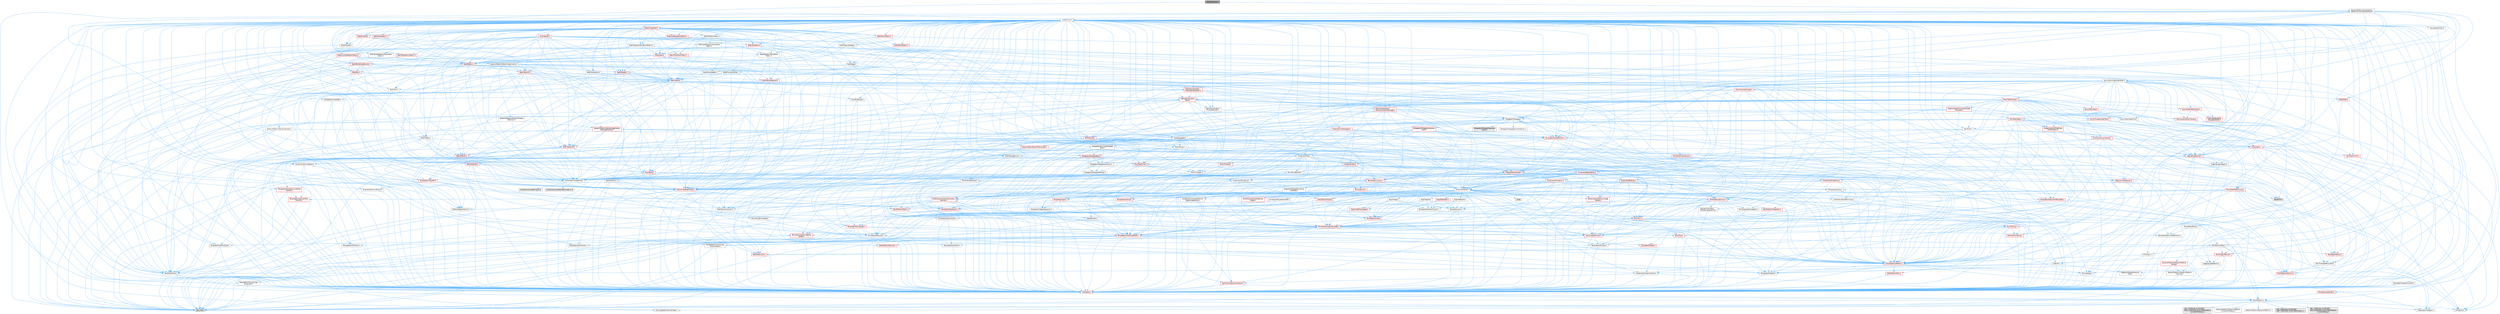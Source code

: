 digraph "IOSApplication.h"
{
 // INTERACTIVE_SVG=YES
 // LATEX_PDF_SIZE
  bgcolor="transparent";
  edge [fontname=Helvetica,fontsize=10,labelfontname=Helvetica,labelfontsize=10];
  node [fontname=Helvetica,fontsize=10,shape=box,height=0.2,width=0.4];
  Node1 [id="Node000001",label="IOSApplication.h",height=0.2,width=0.4,color="gray40", fillcolor="grey60", style="filled", fontcolor="black",tooltip=" "];
  Node1 -> Node2 [id="edge1_Node000001_Node000002",color="steelblue1",style="solid",tooltip=" "];
  Node2 [id="Node000002",label="GenericPlatform/Accessibility\l/GenericAccessibleInterfaces.h",height=0.2,width=0.4,color="grey40", fillcolor="white", style="filled",URL="$d9/dbb/GenericAccessibleInterfaces_8h.html",tooltip=" "];
  Node2 -> Node3 [id="edge2_Node000002_Node000003",color="steelblue1",style="solid",tooltip=" "];
  Node3 [id="Node000003",label="Async/TaskGraphInterfaces.h",height=0.2,width=0.4,color="grey40", fillcolor="white", style="filled",URL="$d2/d4c/TaskGraphInterfaces_8h.html",tooltip=" "];
  Node3 -> Node4 [id="edge3_Node000003_Node000004",color="steelblue1",style="solid",tooltip=" "];
  Node4 [id="Node000004",label="CoreTypes.h",height=0.2,width=0.4,color="red", fillcolor="#FFF0F0", style="filled",URL="$dc/dec/CoreTypes_8h.html",tooltip=" "];
  Node4 -> Node5 [id="edge4_Node000004_Node000005",color="steelblue1",style="solid",tooltip=" "];
  Node5 [id="Node000005",label="HAL/Platform.h",height=0.2,width=0.4,color="grey40", fillcolor="white", style="filled",URL="$d9/dd0/Platform_8h.html",tooltip=" "];
  Node5 -> Node6 [id="edge5_Node000005_Node000006",color="steelblue1",style="solid",tooltip=" "];
  Node6 [id="Node000006",label="Misc/Build.h",height=0.2,width=0.4,color="grey40", fillcolor="white", style="filled",URL="$d3/dbb/Build_8h.html",tooltip=" "];
  Node5 -> Node7 [id="edge6_Node000005_Node000007",color="steelblue1",style="solid",tooltip=" "];
  Node7 [id="Node000007",label="Misc/LargeWorldCoordinates.h",height=0.2,width=0.4,color="grey40", fillcolor="white", style="filled",URL="$d2/dcb/LargeWorldCoordinates_8h.html",tooltip=" "];
  Node5 -> Node8 [id="edge7_Node000005_Node000008",color="steelblue1",style="solid",tooltip=" "];
  Node8 [id="Node000008",label="type_traits",height=0.2,width=0.4,color="grey60", fillcolor="#E0E0E0", style="filled",tooltip=" "];
  Node5 -> Node9 [id="edge8_Node000005_Node000009",color="steelblue1",style="solid",tooltip=" "];
  Node9 [id="Node000009",label="PreprocessorHelpers.h",height=0.2,width=0.4,color="grey40", fillcolor="white", style="filled",URL="$db/ddb/PreprocessorHelpers_8h.html",tooltip=" "];
  Node5 -> Node10 [id="edge9_Node000005_Node000010",color="steelblue1",style="solid",tooltip=" "];
  Node10 [id="Node000010",label="UBT_COMPILED_PLATFORM\l/UBT_COMPILED_PLATFORMPlatform\lCompilerPreSetup.h",height=0.2,width=0.4,color="grey60", fillcolor="#E0E0E0", style="filled",tooltip=" "];
  Node5 -> Node11 [id="edge10_Node000005_Node000011",color="steelblue1",style="solid",tooltip=" "];
  Node11 [id="Node000011",label="GenericPlatform/GenericPlatform\lCompilerPreSetup.h",height=0.2,width=0.4,color="grey40", fillcolor="white", style="filled",URL="$d9/dc8/GenericPlatformCompilerPreSetup_8h.html",tooltip=" "];
  Node5 -> Node12 [id="edge11_Node000005_Node000012",color="steelblue1",style="solid",tooltip=" "];
  Node12 [id="Node000012",label="GenericPlatform/GenericPlatform.h",height=0.2,width=0.4,color="grey40", fillcolor="white", style="filled",URL="$d6/d84/GenericPlatform_8h.html",tooltip=" "];
  Node5 -> Node13 [id="edge12_Node000005_Node000013",color="steelblue1",style="solid",tooltip=" "];
  Node13 [id="Node000013",label="UBT_COMPILED_PLATFORM\l/UBT_COMPILED_PLATFORMPlatform.h",height=0.2,width=0.4,color="grey60", fillcolor="#E0E0E0", style="filled",tooltip=" "];
  Node5 -> Node14 [id="edge13_Node000005_Node000014",color="steelblue1",style="solid",tooltip=" "];
  Node14 [id="Node000014",label="UBT_COMPILED_PLATFORM\l/UBT_COMPILED_PLATFORMPlatform\lCompilerSetup.h",height=0.2,width=0.4,color="grey60", fillcolor="#E0E0E0", style="filled",tooltip=" "];
  Node3 -> Node18 [id="edge14_Node000003_Node000018",color="steelblue1",style="solid",tooltip=" "];
  Node18 [id="Node000018",label="Misc/AssertionMacros.h",height=0.2,width=0.4,color="red", fillcolor="#FFF0F0", style="filled",URL="$d0/dfa/AssertionMacros_8h.html",tooltip=" "];
  Node18 -> Node4 [id="edge15_Node000018_Node000004",color="steelblue1",style="solid",tooltip=" "];
  Node18 -> Node5 [id="edge16_Node000018_Node000005",color="steelblue1",style="solid",tooltip=" "];
  Node18 -> Node19 [id="edge17_Node000018_Node000019",color="steelblue1",style="solid",tooltip=" "];
  Node19 [id="Node000019",label="HAL/PlatformMisc.h",height=0.2,width=0.4,color="red", fillcolor="#FFF0F0", style="filled",URL="$d0/df5/PlatformMisc_8h.html",tooltip=" "];
  Node19 -> Node4 [id="edge18_Node000019_Node000004",color="steelblue1",style="solid",tooltip=" "];
  Node18 -> Node9 [id="edge19_Node000018_Node000009",color="steelblue1",style="solid",tooltip=" "];
  Node18 -> Node55 [id="edge20_Node000018_Node000055",color="steelblue1",style="solid",tooltip=" "];
  Node55 [id="Node000055",label="Templates/EnableIf.h",height=0.2,width=0.4,color="grey40", fillcolor="white", style="filled",URL="$d7/d60/EnableIf_8h.html",tooltip=" "];
  Node55 -> Node4 [id="edge21_Node000055_Node000004",color="steelblue1",style="solid",tooltip=" "];
  Node18 -> Node61 [id="edge22_Node000018_Node000061",color="steelblue1",style="solid",tooltip=" "];
  Node61 [id="Node000061",label="Misc/VarArgs.h",height=0.2,width=0.4,color="grey40", fillcolor="white", style="filled",URL="$d5/d6f/VarArgs_8h.html",tooltip=" "];
  Node61 -> Node4 [id="edge23_Node000061_Node000004",color="steelblue1",style="solid",tooltip=" "];
  Node3 -> Node69 [id="edge24_Node000003_Node000069",color="steelblue1",style="solid",tooltip=" "];
  Node69 [id="Node000069",label="Containers/ContainerAllocation\lPolicies.h",height=0.2,width=0.4,color="red", fillcolor="#FFF0F0", style="filled",URL="$d7/dff/ContainerAllocationPolicies_8h.html",tooltip=" "];
  Node69 -> Node4 [id="edge25_Node000069_Node000004",color="steelblue1",style="solid",tooltip=" "];
  Node69 -> Node69 [id="edge26_Node000069_Node000069",color="steelblue1",style="solid",tooltip=" "];
  Node69 -> Node71 [id="edge27_Node000069_Node000071",color="steelblue1",style="solid",tooltip=" "];
  Node71 [id="Node000071",label="HAL/PlatformMath.h",height=0.2,width=0.4,color="red", fillcolor="#FFF0F0", style="filled",URL="$dc/d53/PlatformMath_8h.html",tooltip=" "];
  Node71 -> Node4 [id="edge28_Node000071_Node000004",color="steelblue1",style="solid",tooltip=" "];
  Node69 -> Node90 [id="edge29_Node000069_Node000090",color="steelblue1",style="solid",tooltip=" "];
  Node90 [id="Node000090",label="HAL/UnrealMemory.h",height=0.2,width=0.4,color="red", fillcolor="#FFF0F0", style="filled",URL="$d9/d96/UnrealMemory_8h.html",tooltip=" "];
  Node90 -> Node4 [id="edge30_Node000090_Node000004",color="steelblue1",style="solid",tooltip=" "];
  Node90 -> Node94 [id="edge31_Node000090_Node000094",color="steelblue1",style="solid",tooltip=" "];
  Node94 [id="Node000094",label="HAL/MemoryBase.h",height=0.2,width=0.4,color="grey40", fillcolor="white", style="filled",URL="$d6/d9f/MemoryBase_8h.html",tooltip=" "];
  Node94 -> Node4 [id="edge32_Node000094_Node000004",color="steelblue1",style="solid",tooltip=" "];
  Node94 -> Node48 [id="edge33_Node000094_Node000048",color="steelblue1",style="solid",tooltip=" "];
  Node48 [id="Node000048",label="HAL/PlatformAtomics.h",height=0.2,width=0.4,color="red", fillcolor="#FFF0F0", style="filled",URL="$d3/d36/PlatformAtomics_8h.html",tooltip=" "];
  Node48 -> Node4 [id="edge34_Node000048_Node000004",color="steelblue1",style="solid",tooltip=" "];
  Node94 -> Node31 [id="edge35_Node000094_Node000031",color="steelblue1",style="solid",tooltip=" "];
  Node31 [id="Node000031",label="HAL/PlatformCrt.h",height=0.2,width=0.4,color="red", fillcolor="#FFF0F0", style="filled",URL="$d8/d75/PlatformCrt_8h.html",tooltip=" "];
  Node94 -> Node95 [id="edge36_Node000094_Node000095",color="steelblue1",style="solid",tooltip=" "];
  Node95 [id="Node000095",label="Misc/Exec.h",height=0.2,width=0.4,color="grey40", fillcolor="white", style="filled",URL="$de/ddb/Exec_8h.html",tooltip=" "];
  Node95 -> Node4 [id="edge37_Node000095_Node000004",color="steelblue1",style="solid",tooltip=" "];
  Node95 -> Node18 [id="edge38_Node000095_Node000018",color="steelblue1",style="solid",tooltip=" "];
  Node94 -> Node96 [id="edge39_Node000094_Node000096",color="steelblue1",style="solid",tooltip=" "];
  Node96 [id="Node000096",label="Misc/OutputDevice.h",height=0.2,width=0.4,color="red", fillcolor="#FFF0F0", style="filled",URL="$d7/d32/OutputDevice_8h.html",tooltip=" "];
  Node96 -> Node26 [id="edge40_Node000096_Node000026",color="steelblue1",style="solid",tooltip=" "];
  Node26 [id="Node000026",label="CoreFwd.h",height=0.2,width=0.4,color="grey40", fillcolor="white", style="filled",URL="$d1/d1e/CoreFwd_8h.html",tooltip=" "];
  Node26 -> Node4 [id="edge41_Node000026_Node000004",color="steelblue1",style="solid",tooltip=" "];
  Node26 -> Node27 [id="edge42_Node000026_Node000027",color="steelblue1",style="solid",tooltip=" "];
  Node27 [id="Node000027",label="Containers/ContainersFwd.h",height=0.2,width=0.4,color="grey40", fillcolor="white", style="filled",URL="$d4/d0a/ContainersFwd_8h.html",tooltip=" "];
  Node27 -> Node5 [id="edge43_Node000027_Node000005",color="steelblue1",style="solid",tooltip=" "];
  Node27 -> Node4 [id="edge44_Node000027_Node000004",color="steelblue1",style="solid",tooltip=" "];
  Node27 -> Node24 [id="edge45_Node000027_Node000024",color="steelblue1",style="solid",tooltip=" "];
  Node24 [id="Node000024",label="Traits/IsContiguousContainer.h",height=0.2,width=0.4,color="red", fillcolor="#FFF0F0", style="filled",URL="$d5/d3c/IsContiguousContainer_8h.html",tooltip=" "];
  Node24 -> Node4 [id="edge46_Node000024_Node000004",color="steelblue1",style="solid",tooltip=" "];
  Node26 -> Node28 [id="edge47_Node000026_Node000028",color="steelblue1",style="solid",tooltip=" "];
  Node28 [id="Node000028",label="Math/MathFwd.h",height=0.2,width=0.4,color="grey40", fillcolor="white", style="filled",URL="$d2/d10/MathFwd_8h.html",tooltip=" "];
  Node28 -> Node5 [id="edge48_Node000028_Node000005",color="steelblue1",style="solid",tooltip=" "];
  Node26 -> Node29 [id="edge49_Node000026_Node000029",color="steelblue1",style="solid",tooltip=" "];
  Node29 [id="Node000029",label="UObject/UObjectHierarchy\lFwd.h",height=0.2,width=0.4,color="grey40", fillcolor="white", style="filled",URL="$d3/d13/UObjectHierarchyFwd_8h.html",tooltip=" "];
  Node96 -> Node4 [id="edge50_Node000096_Node000004",color="steelblue1",style="solid",tooltip=" "];
  Node96 -> Node97 [id="edge51_Node000096_Node000097",color="steelblue1",style="solid",tooltip=" "];
  Node97 [id="Node000097",label="Logging/LogVerbosity.h",height=0.2,width=0.4,color="grey40", fillcolor="white", style="filled",URL="$d2/d8f/LogVerbosity_8h.html",tooltip=" "];
  Node97 -> Node4 [id="edge52_Node000097_Node000004",color="steelblue1",style="solid",tooltip=" "];
  Node96 -> Node61 [id="edge53_Node000096_Node000061",color="steelblue1",style="solid",tooltip=" "];
  Node94 -> Node98 [id="edge54_Node000094_Node000098",color="steelblue1",style="solid",tooltip=" "];
  Node98 [id="Node000098",label="Templates/Atomic.h",height=0.2,width=0.4,color="red", fillcolor="#FFF0F0", style="filled",URL="$d3/d91/Atomic_8h.html",tooltip=" "];
  Node98 -> Node99 [id="edge55_Node000098_Node000099",color="steelblue1",style="solid",tooltip=" "];
  Node99 [id="Node000099",label="HAL/ThreadSafeCounter.h",height=0.2,width=0.4,color="grey40", fillcolor="white", style="filled",URL="$dc/dc9/ThreadSafeCounter_8h.html",tooltip=" "];
  Node99 -> Node4 [id="edge56_Node000099_Node000004",color="steelblue1",style="solid",tooltip=" "];
  Node99 -> Node48 [id="edge57_Node000099_Node000048",color="steelblue1",style="solid",tooltip=" "];
  Node90 -> Node104 [id="edge58_Node000090_Node000104",color="steelblue1",style="solid",tooltip=" "];
  Node104 [id="Node000104",label="HAL/PlatformMemory.h",height=0.2,width=0.4,color="red", fillcolor="#FFF0F0", style="filled",URL="$de/d68/PlatformMemory_8h.html",tooltip=" "];
  Node104 -> Node4 [id="edge59_Node000104_Node000004",color="steelblue1",style="solid",tooltip=" "];
  Node90 -> Node78 [id="edge60_Node000090_Node000078",color="steelblue1",style="solid",tooltip=" "];
  Node78 [id="Node000078",label="Templates/IsPointer.h",height=0.2,width=0.4,color="grey40", fillcolor="white", style="filled",URL="$d7/d05/IsPointer_8h.html",tooltip=" "];
  Node78 -> Node4 [id="edge61_Node000078_Node000004",color="steelblue1",style="solid",tooltip=" "];
  Node69 -> Node41 [id="edge62_Node000069_Node000041",color="steelblue1",style="solid",tooltip=" "];
  Node41 [id="Node000041",label="Math/NumericLimits.h",height=0.2,width=0.4,color="grey40", fillcolor="white", style="filled",URL="$df/d1b/NumericLimits_8h.html",tooltip=" "];
  Node41 -> Node4 [id="edge63_Node000041_Node000004",color="steelblue1",style="solid",tooltip=" "];
  Node69 -> Node18 [id="edge64_Node000069_Node000018",color="steelblue1",style="solid",tooltip=" "];
  Node69 -> Node108 [id="edge65_Node000069_Node000108",color="steelblue1",style="solid",tooltip=" "];
  Node108 [id="Node000108",label="Templates/MemoryOps.h",height=0.2,width=0.4,color="red", fillcolor="#FFF0F0", style="filled",URL="$db/dea/MemoryOps_8h.html",tooltip=" "];
  Node108 -> Node4 [id="edge66_Node000108_Node000004",color="steelblue1",style="solid",tooltip=" "];
  Node108 -> Node90 [id="edge67_Node000108_Node000090",color="steelblue1",style="solid",tooltip=" "];
  Node108 -> Node102 [id="edge68_Node000108_Node000102",color="steelblue1",style="solid",tooltip=" "];
  Node102 [id="Node000102",label="Templates/IsTriviallyCopy\lAssignable.h",height=0.2,width=0.4,color="grey40", fillcolor="white", style="filled",URL="$d2/df2/IsTriviallyCopyAssignable_8h.html",tooltip=" "];
  Node102 -> Node4 [id="edge69_Node000102_Node000004",color="steelblue1",style="solid",tooltip=" "];
  Node102 -> Node8 [id="edge70_Node000102_Node000008",color="steelblue1",style="solid",tooltip=" "];
  Node108 -> Node83 [id="edge71_Node000108_Node000083",color="steelblue1",style="solid",tooltip=" "];
  Node83 [id="Node000083",label="Templates/IsTriviallyCopy\lConstructible.h",height=0.2,width=0.4,color="grey40", fillcolor="white", style="filled",URL="$d3/d78/IsTriviallyCopyConstructible_8h.html",tooltip=" "];
  Node83 -> Node4 [id="edge72_Node000083_Node000004",color="steelblue1",style="solid",tooltip=" "];
  Node83 -> Node8 [id="edge73_Node000083_Node000008",color="steelblue1",style="solid",tooltip=" "];
  Node108 -> Node63 [id="edge74_Node000108_Node000063",color="steelblue1",style="solid",tooltip=" "];
  Node63 [id="Node000063",label="Templates/Requires.h",height=0.2,width=0.4,color="grey40", fillcolor="white", style="filled",URL="$dc/d96/Requires_8h.html",tooltip=" "];
  Node63 -> Node55 [id="edge75_Node000063_Node000055",color="steelblue1",style="solid",tooltip=" "];
  Node63 -> Node8 [id="edge76_Node000063_Node000008",color="steelblue1",style="solid",tooltip=" "];
  Node108 -> Node77 [id="edge77_Node000108_Node000077",color="steelblue1",style="solid",tooltip=" "];
  Node77 [id="Node000077",label="Templates/UnrealTypeTraits.h",height=0.2,width=0.4,color="red", fillcolor="#FFF0F0", style="filled",URL="$d2/d2d/UnrealTypeTraits_8h.html",tooltip=" "];
  Node77 -> Node4 [id="edge78_Node000077_Node000004",color="steelblue1",style="solid",tooltip=" "];
  Node77 -> Node78 [id="edge79_Node000077_Node000078",color="steelblue1",style="solid",tooltip=" "];
  Node77 -> Node18 [id="edge80_Node000077_Node000018",color="steelblue1",style="solid",tooltip=" "];
  Node77 -> Node73 [id="edge81_Node000077_Node000073",color="steelblue1",style="solid",tooltip=" "];
  Node73 [id="Node000073",label="Templates/AndOrNot.h",height=0.2,width=0.4,color="grey40", fillcolor="white", style="filled",URL="$db/d0a/AndOrNot_8h.html",tooltip=" "];
  Node73 -> Node4 [id="edge82_Node000073_Node000004",color="steelblue1",style="solid",tooltip=" "];
  Node77 -> Node55 [id="edge83_Node000077_Node000055",color="steelblue1",style="solid",tooltip=" "];
  Node77 -> Node79 [id="edge84_Node000077_Node000079",color="steelblue1",style="solid",tooltip=" "];
  Node79 [id="Node000079",label="Templates/IsArithmetic.h",height=0.2,width=0.4,color="grey40", fillcolor="white", style="filled",URL="$d2/d5d/IsArithmetic_8h.html",tooltip=" "];
  Node79 -> Node4 [id="edge85_Node000079_Node000004",color="steelblue1",style="solid",tooltip=" "];
  Node77 -> Node80 [id="edge86_Node000077_Node000080",color="steelblue1",style="solid",tooltip=" "];
  Node80 [id="Node000080",label="Templates/Models.h",height=0.2,width=0.4,color="red", fillcolor="#FFF0F0", style="filled",URL="$d3/d0c/Models_8h.html",tooltip=" "];
  Node77 -> Node81 [id="edge87_Node000077_Node000081",color="steelblue1",style="solid",tooltip=" "];
  Node81 [id="Node000081",label="Templates/IsPODType.h",height=0.2,width=0.4,color="grey40", fillcolor="white", style="filled",URL="$d7/db1/IsPODType_8h.html",tooltip=" "];
  Node81 -> Node4 [id="edge88_Node000081_Node000004",color="steelblue1",style="solid",tooltip=" "];
  Node77 -> Node82 [id="edge89_Node000077_Node000082",color="steelblue1",style="solid",tooltip=" "];
  Node82 [id="Node000082",label="Templates/IsUECoreType.h",height=0.2,width=0.4,color="grey40", fillcolor="white", style="filled",URL="$d1/db8/IsUECoreType_8h.html",tooltip=" "];
  Node82 -> Node4 [id="edge90_Node000082_Node000004",color="steelblue1",style="solid",tooltip=" "];
  Node82 -> Node8 [id="edge91_Node000082_Node000008",color="steelblue1",style="solid",tooltip=" "];
  Node77 -> Node83 [id="edge92_Node000077_Node000083",color="steelblue1",style="solid",tooltip=" "];
  Node108 -> Node8 [id="edge93_Node000108_Node000008",color="steelblue1",style="solid",tooltip=" "];
  Node69 -> Node87 [id="edge94_Node000069_Node000087",color="steelblue1",style="solid",tooltip=" "];
  Node87 [id="Node000087",label="Templates/TypeCompatible\lBytes.h",height=0.2,width=0.4,color="red", fillcolor="#FFF0F0", style="filled",URL="$df/d0a/TypeCompatibleBytes_8h.html",tooltip=" "];
  Node87 -> Node4 [id="edge95_Node000087_Node000004",color="steelblue1",style="solid",tooltip=" "];
  Node87 -> Node8 [id="edge96_Node000087_Node000008",color="steelblue1",style="solid",tooltip=" "];
  Node69 -> Node8 [id="edge97_Node000069_Node000008",color="steelblue1",style="solid",tooltip=" "];
  Node3 -> Node110 [id="edge98_Node000003_Node000110",color="steelblue1",style="solid",tooltip=" "];
  Node110 [id="Node000110",label="Containers/Array.h",height=0.2,width=0.4,color="grey40", fillcolor="white", style="filled",URL="$df/dd0/Array_8h.html",tooltip=" "];
  Node110 -> Node4 [id="edge99_Node000110_Node000004",color="steelblue1",style="solid",tooltip=" "];
  Node110 -> Node18 [id="edge100_Node000110_Node000018",color="steelblue1",style="solid",tooltip=" "];
  Node110 -> Node111 [id="edge101_Node000110_Node000111",color="steelblue1",style="solid",tooltip=" "];
  Node111 [id="Node000111",label="Misc/IntrusiveUnsetOptional\lState.h",height=0.2,width=0.4,color="red", fillcolor="#FFF0F0", style="filled",URL="$d2/d0a/IntrusiveUnsetOptionalState_8h.html",tooltip=" "];
  Node110 -> Node113 [id="edge102_Node000110_Node000113",color="steelblue1",style="solid",tooltip=" "];
  Node113 [id="Node000113",label="Misc/ReverseIterate.h",height=0.2,width=0.4,color="red", fillcolor="#FFF0F0", style="filled",URL="$db/de3/ReverseIterate_8h.html",tooltip=" "];
  Node113 -> Node5 [id="edge103_Node000113_Node000005",color="steelblue1",style="solid",tooltip=" "];
  Node110 -> Node90 [id="edge104_Node000110_Node000090",color="steelblue1",style="solid",tooltip=" "];
  Node110 -> Node77 [id="edge105_Node000110_Node000077",color="steelblue1",style="solid",tooltip=" "];
  Node110 -> Node115 [id="edge106_Node000110_Node000115",color="steelblue1",style="solid",tooltip=" "];
  Node115 [id="Node000115",label="Templates/UnrealTemplate.h",height=0.2,width=0.4,color="red", fillcolor="#FFF0F0", style="filled",URL="$d4/d24/UnrealTemplate_8h.html",tooltip=" "];
  Node115 -> Node4 [id="edge107_Node000115_Node000004",color="steelblue1",style="solid",tooltip=" "];
  Node115 -> Node78 [id="edge108_Node000115_Node000078",color="steelblue1",style="solid",tooltip=" "];
  Node115 -> Node90 [id="edge109_Node000115_Node000090",color="steelblue1",style="solid",tooltip=" "];
  Node115 -> Node77 [id="edge110_Node000115_Node000077",color="steelblue1",style="solid",tooltip=" "];
  Node115 -> Node75 [id="edge111_Node000115_Node000075",color="steelblue1",style="solid",tooltip=" "];
  Node75 [id="Node000075",label="Templates/RemoveReference.h",height=0.2,width=0.4,color="grey40", fillcolor="white", style="filled",URL="$da/dbe/RemoveReference_8h.html",tooltip=" "];
  Node75 -> Node4 [id="edge112_Node000075_Node000004",color="steelblue1",style="solid",tooltip=" "];
  Node115 -> Node63 [id="edge113_Node000115_Node000063",color="steelblue1",style="solid",tooltip=" "];
  Node115 -> Node87 [id="edge114_Node000115_Node000087",color="steelblue1",style="solid",tooltip=" "];
  Node115 -> Node24 [id="edge115_Node000115_Node000024",color="steelblue1",style="solid",tooltip=" "];
  Node115 -> Node8 [id="edge116_Node000115_Node000008",color="steelblue1",style="solid",tooltip=" "];
  Node110 -> Node118 [id="edge117_Node000110_Node000118",color="steelblue1",style="solid",tooltip=" "];
  Node118 [id="Node000118",label="Containers/AllowShrinking.h",height=0.2,width=0.4,color="grey40", fillcolor="white", style="filled",URL="$d7/d1a/AllowShrinking_8h.html",tooltip=" "];
  Node118 -> Node4 [id="edge118_Node000118_Node000004",color="steelblue1",style="solid",tooltip=" "];
  Node110 -> Node69 [id="edge119_Node000110_Node000069",color="steelblue1",style="solid",tooltip=" "];
  Node110 -> Node119 [id="edge120_Node000110_Node000119",color="steelblue1",style="solid",tooltip=" "];
  Node119 [id="Node000119",label="Containers/ContainerElement\lTypeCompatibility.h",height=0.2,width=0.4,color="grey40", fillcolor="white", style="filled",URL="$df/ddf/ContainerElementTypeCompatibility_8h.html",tooltip=" "];
  Node119 -> Node4 [id="edge121_Node000119_Node000004",color="steelblue1",style="solid",tooltip=" "];
  Node119 -> Node77 [id="edge122_Node000119_Node000077",color="steelblue1",style="solid",tooltip=" "];
  Node110 -> Node120 [id="edge123_Node000110_Node000120",color="steelblue1",style="solid",tooltip=" "];
  Node120 [id="Node000120",label="Serialization/Archive.h",height=0.2,width=0.4,color="red", fillcolor="#FFF0F0", style="filled",URL="$d7/d3b/Archive_8h.html",tooltip=" "];
  Node120 -> Node26 [id="edge124_Node000120_Node000026",color="steelblue1",style="solid",tooltip=" "];
  Node120 -> Node4 [id="edge125_Node000120_Node000004",color="steelblue1",style="solid",tooltip=" "];
  Node120 -> Node121 [id="edge126_Node000120_Node000121",color="steelblue1",style="solid",tooltip=" "];
  Node121 [id="Node000121",label="HAL/PlatformProperties.h",height=0.2,width=0.4,color="red", fillcolor="#FFF0F0", style="filled",URL="$d9/db0/PlatformProperties_8h.html",tooltip=" "];
  Node121 -> Node4 [id="edge127_Node000121_Node000004",color="steelblue1",style="solid",tooltip=" "];
  Node120 -> Node124 [id="edge128_Node000120_Node000124",color="steelblue1",style="solid",tooltip=" "];
  Node124 [id="Node000124",label="Internationalization\l/TextNamespaceFwd.h",height=0.2,width=0.4,color="grey40", fillcolor="white", style="filled",URL="$d8/d97/TextNamespaceFwd_8h.html",tooltip=" "];
  Node124 -> Node4 [id="edge129_Node000124_Node000004",color="steelblue1",style="solid",tooltip=" "];
  Node120 -> Node28 [id="edge130_Node000120_Node000028",color="steelblue1",style="solid",tooltip=" "];
  Node120 -> Node18 [id="edge131_Node000120_Node000018",color="steelblue1",style="solid",tooltip=" "];
  Node120 -> Node6 [id="edge132_Node000120_Node000006",color="steelblue1",style="solid",tooltip=" "];
  Node120 -> Node125 [id="edge133_Node000120_Node000125",color="steelblue1",style="solid",tooltip=" "];
  Node125 [id="Node000125",label="Misc/EngineVersionBase.h",height=0.2,width=0.4,color="grey40", fillcolor="white", style="filled",URL="$d5/d2b/EngineVersionBase_8h.html",tooltip=" "];
  Node125 -> Node4 [id="edge134_Node000125_Node000004",color="steelblue1",style="solid",tooltip=" "];
  Node120 -> Node61 [id="edge135_Node000120_Node000061",color="steelblue1",style="solid",tooltip=" "];
  Node120 -> Node55 [id="edge136_Node000120_Node000055",color="steelblue1",style="solid",tooltip=" "];
  Node120 -> Node128 [id="edge137_Node000120_Node000128",color="steelblue1",style="solid",tooltip=" "];
  Node128 [id="Node000128",label="Templates/IsEnumClass.h",height=0.2,width=0.4,color="grey40", fillcolor="white", style="filled",URL="$d7/d15/IsEnumClass_8h.html",tooltip=" "];
  Node128 -> Node4 [id="edge138_Node000128_Node000004",color="steelblue1",style="solid",tooltip=" "];
  Node128 -> Node73 [id="edge139_Node000128_Node000073",color="steelblue1",style="solid",tooltip=" "];
  Node120 -> Node115 [id="edge140_Node000120_Node000115",color="steelblue1",style="solid",tooltip=" "];
  Node120 -> Node129 [id="edge141_Node000120_Node000129",color="steelblue1",style="solid",tooltip=" "];
  Node129 [id="Node000129",label="UObject/ObjectVersion.h",height=0.2,width=0.4,color="grey40", fillcolor="white", style="filled",URL="$da/d63/ObjectVersion_8h.html",tooltip=" "];
  Node129 -> Node4 [id="edge142_Node000129_Node000004",color="steelblue1",style="solid",tooltip=" "];
  Node110 -> Node130 [id="edge143_Node000110_Node000130",color="steelblue1",style="solid",tooltip=" "];
  Node130 [id="Node000130",label="Serialization/MemoryImage\lWriter.h",height=0.2,width=0.4,color="red", fillcolor="#FFF0F0", style="filled",URL="$d0/d08/MemoryImageWriter_8h.html",tooltip=" "];
  Node130 -> Node4 [id="edge144_Node000130_Node000004",color="steelblue1",style="solid",tooltip=" "];
  Node110 -> Node144 [id="edge145_Node000110_Node000144",color="steelblue1",style="solid",tooltip=" "];
  Node144 [id="Node000144",label="Algo/Heapify.h",height=0.2,width=0.4,color="grey40", fillcolor="white", style="filled",URL="$d0/d2a/Heapify_8h.html",tooltip=" "];
  Node144 -> Node145 [id="edge146_Node000144_Node000145",color="steelblue1",style="solid",tooltip=" "];
  Node145 [id="Node000145",label="Algo/Impl/BinaryHeap.h",height=0.2,width=0.4,color="red", fillcolor="#FFF0F0", style="filled",URL="$d7/da3/Algo_2Impl_2BinaryHeap_8h.html",tooltip=" "];
  Node145 -> Node146 [id="edge147_Node000145_Node000146",color="steelblue1",style="solid",tooltip=" "];
  Node146 [id="Node000146",label="Templates/Invoke.h",height=0.2,width=0.4,color="red", fillcolor="#FFF0F0", style="filled",URL="$d7/deb/Invoke_8h.html",tooltip=" "];
  Node146 -> Node4 [id="edge148_Node000146_Node000004",color="steelblue1",style="solid",tooltip=" "];
  Node146 -> Node115 [id="edge149_Node000146_Node000115",color="steelblue1",style="solid",tooltip=" "];
  Node146 -> Node8 [id="edge150_Node000146_Node000008",color="steelblue1",style="solid",tooltip=" "];
  Node145 -> Node8 [id="edge151_Node000145_Node000008",color="steelblue1",style="solid",tooltip=" "];
  Node144 -> Node150 [id="edge152_Node000144_Node000150",color="steelblue1",style="solid",tooltip=" "];
  Node150 [id="Node000150",label="Templates/IdentityFunctor.h",height=0.2,width=0.4,color="grey40", fillcolor="white", style="filled",URL="$d7/d2e/IdentityFunctor_8h.html",tooltip=" "];
  Node150 -> Node5 [id="edge153_Node000150_Node000005",color="steelblue1",style="solid",tooltip=" "];
  Node144 -> Node146 [id="edge154_Node000144_Node000146",color="steelblue1",style="solid",tooltip=" "];
  Node144 -> Node151 [id="edge155_Node000144_Node000151",color="steelblue1",style="solid",tooltip=" "];
  Node151 [id="Node000151",label="Templates/Less.h",height=0.2,width=0.4,color="grey40", fillcolor="white", style="filled",URL="$de/dc8/Less_8h.html",tooltip=" "];
  Node151 -> Node4 [id="edge156_Node000151_Node000004",color="steelblue1",style="solid",tooltip=" "];
  Node151 -> Node115 [id="edge157_Node000151_Node000115",color="steelblue1",style="solid",tooltip=" "];
  Node144 -> Node115 [id="edge158_Node000144_Node000115",color="steelblue1",style="solid",tooltip=" "];
  Node110 -> Node152 [id="edge159_Node000110_Node000152",color="steelblue1",style="solid",tooltip=" "];
  Node152 [id="Node000152",label="Algo/HeapSort.h",height=0.2,width=0.4,color="grey40", fillcolor="white", style="filled",URL="$d3/d92/HeapSort_8h.html",tooltip=" "];
  Node152 -> Node145 [id="edge160_Node000152_Node000145",color="steelblue1",style="solid",tooltip=" "];
  Node152 -> Node150 [id="edge161_Node000152_Node000150",color="steelblue1",style="solid",tooltip=" "];
  Node152 -> Node151 [id="edge162_Node000152_Node000151",color="steelblue1",style="solid",tooltip=" "];
  Node152 -> Node115 [id="edge163_Node000152_Node000115",color="steelblue1",style="solid",tooltip=" "];
  Node110 -> Node153 [id="edge164_Node000110_Node000153",color="steelblue1",style="solid",tooltip=" "];
  Node153 [id="Node000153",label="Algo/IsHeap.h",height=0.2,width=0.4,color="grey40", fillcolor="white", style="filled",URL="$de/d32/IsHeap_8h.html",tooltip=" "];
  Node153 -> Node145 [id="edge165_Node000153_Node000145",color="steelblue1",style="solid",tooltip=" "];
  Node153 -> Node150 [id="edge166_Node000153_Node000150",color="steelblue1",style="solid",tooltip=" "];
  Node153 -> Node146 [id="edge167_Node000153_Node000146",color="steelblue1",style="solid",tooltip=" "];
  Node153 -> Node151 [id="edge168_Node000153_Node000151",color="steelblue1",style="solid",tooltip=" "];
  Node153 -> Node115 [id="edge169_Node000153_Node000115",color="steelblue1",style="solid",tooltip=" "];
  Node110 -> Node145 [id="edge170_Node000110_Node000145",color="steelblue1",style="solid",tooltip=" "];
  Node110 -> Node154 [id="edge171_Node000110_Node000154",color="steelblue1",style="solid",tooltip=" "];
  Node154 [id="Node000154",label="Algo/StableSort.h",height=0.2,width=0.4,color="red", fillcolor="#FFF0F0", style="filled",URL="$d7/d3c/StableSort_8h.html",tooltip=" "];
  Node154 -> Node150 [id="edge172_Node000154_Node000150",color="steelblue1",style="solid",tooltip=" "];
  Node154 -> Node146 [id="edge173_Node000154_Node000146",color="steelblue1",style="solid",tooltip=" "];
  Node154 -> Node151 [id="edge174_Node000154_Node000151",color="steelblue1",style="solid",tooltip=" "];
  Node154 -> Node115 [id="edge175_Node000154_Node000115",color="steelblue1",style="solid",tooltip=" "];
  Node110 -> Node157 [id="edge176_Node000110_Node000157",color="steelblue1",style="solid",tooltip=" "];
  Node157 [id="Node000157",label="Concepts/GetTypeHashable.h",height=0.2,width=0.4,color="grey40", fillcolor="white", style="filled",URL="$d3/da2/GetTypeHashable_8h.html",tooltip=" "];
  Node157 -> Node4 [id="edge177_Node000157_Node000004",color="steelblue1",style="solid",tooltip=" "];
  Node157 -> Node135 [id="edge178_Node000157_Node000135",color="steelblue1",style="solid",tooltip=" "];
  Node135 [id="Node000135",label="Templates/TypeHash.h",height=0.2,width=0.4,color="red", fillcolor="#FFF0F0", style="filled",URL="$d1/d62/TypeHash_8h.html",tooltip=" "];
  Node135 -> Node4 [id="edge179_Node000135_Node000004",color="steelblue1",style="solid",tooltip=" "];
  Node135 -> Node63 [id="edge180_Node000135_Node000063",color="steelblue1",style="solid",tooltip=" "];
  Node135 -> Node136 [id="edge181_Node000135_Node000136",color="steelblue1",style="solid",tooltip=" "];
  Node136 [id="Node000136",label="Misc/Crc.h",height=0.2,width=0.4,color="red", fillcolor="#FFF0F0", style="filled",URL="$d4/dd2/Crc_8h.html",tooltip=" "];
  Node136 -> Node4 [id="edge182_Node000136_Node000004",color="steelblue1",style="solid",tooltip=" "];
  Node136 -> Node92 [id="edge183_Node000136_Node000092",color="steelblue1",style="solid",tooltip=" "];
  Node92 [id="Node000092",label="HAL/PlatformString.h",height=0.2,width=0.4,color="red", fillcolor="#FFF0F0", style="filled",URL="$db/db5/PlatformString_8h.html",tooltip=" "];
  Node92 -> Node4 [id="edge184_Node000092_Node000004",color="steelblue1",style="solid",tooltip=" "];
  Node136 -> Node18 [id="edge185_Node000136_Node000018",color="steelblue1",style="solid",tooltip=" "];
  Node136 -> Node137 [id="edge186_Node000136_Node000137",color="steelblue1",style="solid",tooltip=" "];
  Node137 [id="Node000137",label="Misc/CString.h",height=0.2,width=0.4,color="red", fillcolor="#FFF0F0", style="filled",URL="$d2/d49/CString_8h.html",tooltip=" "];
  Node137 -> Node4 [id="edge187_Node000137_Node000004",color="steelblue1",style="solid",tooltip=" "];
  Node137 -> Node31 [id="edge188_Node000137_Node000031",color="steelblue1",style="solid",tooltip=" "];
  Node137 -> Node92 [id="edge189_Node000137_Node000092",color="steelblue1",style="solid",tooltip=" "];
  Node137 -> Node18 [id="edge190_Node000137_Node000018",color="steelblue1",style="solid",tooltip=" "];
  Node137 -> Node138 [id="edge191_Node000137_Node000138",color="steelblue1",style="solid",tooltip=" "];
  Node138 [id="Node000138",label="Misc/Char.h",height=0.2,width=0.4,color="red", fillcolor="#FFF0F0", style="filled",URL="$d0/d58/Char_8h.html",tooltip=" "];
  Node138 -> Node4 [id="edge192_Node000138_Node000004",color="steelblue1",style="solid",tooltip=" "];
  Node138 -> Node8 [id="edge193_Node000138_Node000008",color="steelblue1",style="solid",tooltip=" "];
  Node137 -> Node61 [id="edge194_Node000137_Node000061",color="steelblue1",style="solid",tooltip=" "];
  Node136 -> Node138 [id="edge195_Node000136_Node000138",color="steelblue1",style="solid",tooltip=" "];
  Node136 -> Node77 [id="edge196_Node000136_Node000077",color="steelblue1",style="solid",tooltip=" "];
  Node135 -> Node8 [id="edge197_Node000135_Node000008",color="steelblue1",style="solid",tooltip=" "];
  Node110 -> Node150 [id="edge198_Node000110_Node000150",color="steelblue1",style="solid",tooltip=" "];
  Node110 -> Node146 [id="edge199_Node000110_Node000146",color="steelblue1",style="solid",tooltip=" "];
  Node110 -> Node151 [id="edge200_Node000110_Node000151",color="steelblue1",style="solid",tooltip=" "];
  Node110 -> Node158 [id="edge201_Node000110_Node000158",color="steelblue1",style="solid",tooltip=" "];
  Node158 [id="Node000158",label="Templates/LosesQualifiers\lFromTo.h",height=0.2,width=0.4,color="red", fillcolor="#FFF0F0", style="filled",URL="$d2/db3/LosesQualifiersFromTo_8h.html",tooltip=" "];
  Node158 -> Node8 [id="edge202_Node000158_Node000008",color="steelblue1",style="solid",tooltip=" "];
  Node110 -> Node63 [id="edge203_Node000110_Node000063",color="steelblue1",style="solid",tooltip=" "];
  Node110 -> Node159 [id="edge204_Node000110_Node000159",color="steelblue1",style="solid",tooltip=" "];
  Node159 [id="Node000159",label="Templates/Sorting.h",height=0.2,width=0.4,color="red", fillcolor="#FFF0F0", style="filled",URL="$d3/d9e/Sorting_8h.html",tooltip=" "];
  Node159 -> Node4 [id="edge205_Node000159_Node000004",color="steelblue1",style="solid",tooltip=" "];
  Node159 -> Node71 [id="edge206_Node000159_Node000071",color="steelblue1",style="solid",tooltip=" "];
  Node159 -> Node151 [id="edge207_Node000159_Node000151",color="steelblue1",style="solid",tooltip=" "];
  Node110 -> Node163 [id="edge208_Node000110_Node000163",color="steelblue1",style="solid",tooltip=" "];
  Node163 [id="Node000163",label="Templates/AlignmentTemplates.h",height=0.2,width=0.4,color="red", fillcolor="#FFF0F0", style="filled",URL="$dd/d32/AlignmentTemplates_8h.html",tooltip=" "];
  Node163 -> Node4 [id="edge209_Node000163_Node000004",color="steelblue1",style="solid",tooltip=" "];
  Node163 -> Node78 [id="edge210_Node000163_Node000078",color="steelblue1",style="solid",tooltip=" "];
  Node110 -> Node22 [id="edge211_Node000110_Node000022",color="steelblue1",style="solid",tooltip=" "];
  Node22 [id="Node000022",label="Traits/ElementType.h",height=0.2,width=0.4,color="red", fillcolor="#FFF0F0", style="filled",URL="$d5/d4f/ElementType_8h.html",tooltip=" "];
  Node22 -> Node5 [id="edge212_Node000022_Node000005",color="steelblue1",style="solid",tooltip=" "];
  Node22 -> Node8 [id="edge213_Node000022_Node000008",color="steelblue1",style="solid",tooltip=" "];
  Node110 -> Node88 [id="edge214_Node000110_Node000088",color="steelblue1",style="solid",tooltip=" "];
  Node88 [id="Node000088",label="limits",height=0.2,width=0.4,color="grey60", fillcolor="#E0E0E0", style="filled",tooltip=" "];
  Node110 -> Node8 [id="edge215_Node000110_Node000008",color="steelblue1",style="solid",tooltip=" "];
  Node3 -> Node164 [id="edge216_Node000003_Node000164",color="steelblue1",style="solid",tooltip=" "];
  Node164 [id="Node000164",label="Containers/UnrealString.h",height=0.2,width=0.4,color="grey40", fillcolor="white", style="filled",URL="$d5/dba/UnrealString_8h.html",tooltip=" "];
  Node164 -> Node165 [id="edge217_Node000164_Node000165",color="steelblue1",style="solid",tooltip=" "];
  Node165 [id="Node000165",label="Containers/UnrealStringIncludes.h.inl",height=0.2,width=0.4,color="grey60", fillcolor="#E0E0E0", style="filled",tooltip=" "];
  Node164 -> Node166 [id="edge218_Node000164_Node000166",color="steelblue1",style="solid",tooltip=" "];
  Node166 [id="Node000166",label="Containers/UnrealString.h.inl",height=0.2,width=0.4,color="grey60", fillcolor="#E0E0E0", style="filled",tooltip=" "];
  Node164 -> Node167 [id="edge219_Node000164_Node000167",color="steelblue1",style="solid",tooltip=" "];
  Node167 [id="Node000167",label="Misc/StringFormatArg.h",height=0.2,width=0.4,color="grey40", fillcolor="white", style="filled",URL="$d2/d16/StringFormatArg_8h.html",tooltip=" "];
  Node167 -> Node27 [id="edge220_Node000167_Node000027",color="steelblue1",style="solid",tooltip=" "];
  Node3 -> Node168 [id="edge221_Node000003_Node000168",color="steelblue1",style="solid",tooltip=" "];
  Node168 [id="Node000168",label="Templates/Function.h",height=0.2,width=0.4,color="red", fillcolor="#FFF0F0", style="filled",URL="$df/df5/Function_8h.html",tooltip=" "];
  Node168 -> Node4 [id="edge222_Node000168_Node000004",color="steelblue1",style="solid",tooltip=" "];
  Node168 -> Node18 [id="edge223_Node000168_Node000018",color="steelblue1",style="solid",tooltip=" "];
  Node168 -> Node111 [id="edge224_Node000168_Node000111",color="steelblue1",style="solid",tooltip=" "];
  Node168 -> Node90 [id="edge225_Node000168_Node000090",color="steelblue1",style="solid",tooltip=" "];
  Node168 -> Node77 [id="edge226_Node000168_Node000077",color="steelblue1",style="solid",tooltip=" "];
  Node168 -> Node146 [id="edge227_Node000168_Node000146",color="steelblue1",style="solid",tooltip=" "];
  Node168 -> Node115 [id="edge228_Node000168_Node000115",color="steelblue1",style="solid",tooltip=" "];
  Node168 -> Node63 [id="edge229_Node000168_Node000063",color="steelblue1",style="solid",tooltip=" "];
  Node168 -> Node162 [id="edge230_Node000168_Node000162",color="steelblue1",style="solid",tooltip=" "];
  Node162 [id="Node000162",label="Math/UnrealMathUtility.h",height=0.2,width=0.4,color="red", fillcolor="#FFF0F0", style="filled",URL="$db/db8/UnrealMathUtility_8h.html",tooltip=" "];
  Node162 -> Node4 [id="edge231_Node000162_Node000004",color="steelblue1",style="solid",tooltip=" "];
  Node162 -> Node18 [id="edge232_Node000162_Node000018",color="steelblue1",style="solid",tooltip=" "];
  Node162 -> Node71 [id="edge233_Node000162_Node000071",color="steelblue1",style="solid",tooltip=" "];
  Node162 -> Node28 [id="edge234_Node000162_Node000028",color="steelblue1",style="solid",tooltip=" "];
  Node162 -> Node63 [id="edge235_Node000162_Node000063",color="steelblue1",style="solid",tooltip=" "];
  Node168 -> Node8 [id="edge236_Node000168_Node000008",color="steelblue1",style="solid",tooltip=" "];
  Node3 -> Node170 [id="edge237_Node000003_Node000170",color="steelblue1",style="solid",tooltip=" "];
  Node170 [id="Node000170",label="Delegates/Delegate.h",height=0.2,width=0.4,color="grey40", fillcolor="white", style="filled",URL="$d4/d80/Delegate_8h.html",tooltip=" "];
  Node170 -> Node4 [id="edge238_Node000170_Node000004",color="steelblue1",style="solid",tooltip=" "];
  Node170 -> Node18 [id="edge239_Node000170_Node000018",color="steelblue1",style="solid",tooltip=" "];
  Node170 -> Node171 [id="edge240_Node000170_Node000171",color="steelblue1",style="solid",tooltip=" "];
  Node171 [id="Node000171",label="UObject/NameTypes.h",height=0.2,width=0.4,color="red", fillcolor="#FFF0F0", style="filled",URL="$d6/d35/NameTypes_8h.html",tooltip=" "];
  Node171 -> Node4 [id="edge241_Node000171_Node000004",color="steelblue1",style="solid",tooltip=" "];
  Node171 -> Node18 [id="edge242_Node000171_Node000018",color="steelblue1",style="solid",tooltip=" "];
  Node171 -> Node90 [id="edge243_Node000171_Node000090",color="steelblue1",style="solid",tooltip=" "];
  Node171 -> Node77 [id="edge244_Node000171_Node000077",color="steelblue1",style="solid",tooltip=" "];
  Node171 -> Node115 [id="edge245_Node000171_Node000115",color="steelblue1",style="solid",tooltip=" "];
  Node171 -> Node164 [id="edge246_Node000171_Node000164",color="steelblue1",style="solid",tooltip=" "];
  Node171 -> Node175 [id="edge247_Node000171_Node000175",color="steelblue1",style="solid",tooltip=" "];
  Node175 [id="Node000175",label="Containers/StringConv.h",height=0.2,width=0.4,color="red", fillcolor="#FFF0F0", style="filled",URL="$d3/ddf/StringConv_8h.html",tooltip=" "];
  Node175 -> Node4 [id="edge248_Node000175_Node000004",color="steelblue1",style="solid",tooltip=" "];
  Node175 -> Node18 [id="edge249_Node000175_Node000018",color="steelblue1",style="solid",tooltip=" "];
  Node175 -> Node69 [id="edge250_Node000175_Node000069",color="steelblue1",style="solid",tooltip=" "];
  Node175 -> Node110 [id="edge251_Node000175_Node000110",color="steelblue1",style="solid",tooltip=" "];
  Node175 -> Node137 [id="edge252_Node000175_Node000137",color="steelblue1",style="solid",tooltip=" "];
  Node175 -> Node176 [id="edge253_Node000175_Node000176",color="steelblue1",style="solid",tooltip=" "];
  Node176 [id="Node000176",label="Templates/IsArray.h",height=0.2,width=0.4,color="grey40", fillcolor="white", style="filled",URL="$d8/d8d/IsArray_8h.html",tooltip=" "];
  Node176 -> Node4 [id="edge254_Node000176_Node000004",color="steelblue1",style="solid",tooltip=" "];
  Node175 -> Node115 [id="edge255_Node000175_Node000115",color="steelblue1",style="solid",tooltip=" "];
  Node175 -> Node77 [id="edge256_Node000175_Node000077",color="steelblue1",style="solid",tooltip=" "];
  Node175 -> Node22 [id="edge257_Node000175_Node000022",color="steelblue1",style="solid",tooltip=" "];
  Node175 -> Node24 [id="edge258_Node000175_Node000024",color="steelblue1",style="solid",tooltip=" "];
  Node175 -> Node8 [id="edge259_Node000175_Node000008",color="steelblue1",style="solid",tooltip=" "];
  Node171 -> Node21 [id="edge260_Node000171_Node000021",color="steelblue1",style="solid",tooltip=" "];
  Node21 [id="Node000021",label="Containers/StringFwd.h",height=0.2,width=0.4,color="grey40", fillcolor="white", style="filled",URL="$df/d37/StringFwd_8h.html",tooltip=" "];
  Node21 -> Node4 [id="edge261_Node000021_Node000004",color="steelblue1",style="solid",tooltip=" "];
  Node21 -> Node22 [id="edge262_Node000021_Node000022",color="steelblue1",style="solid",tooltip=" "];
  Node21 -> Node24 [id="edge263_Node000021_Node000024",color="steelblue1",style="solid",tooltip=" "];
  Node171 -> Node177 [id="edge264_Node000171_Node000177",color="steelblue1",style="solid",tooltip=" "];
  Node177 [id="Node000177",label="UObject/UnrealNames.h",height=0.2,width=0.4,color="red", fillcolor="#FFF0F0", style="filled",URL="$d8/db1/UnrealNames_8h.html",tooltip=" "];
  Node177 -> Node4 [id="edge265_Node000177_Node000004",color="steelblue1",style="solid",tooltip=" "];
  Node171 -> Node98 [id="edge266_Node000171_Node000098",color="steelblue1",style="solid",tooltip=" "];
  Node171 -> Node111 [id="edge267_Node000171_Node000111",color="steelblue1",style="solid",tooltip=" "];
  Node170 -> Node185 [id="edge268_Node000170_Node000185",color="steelblue1",style="solid",tooltip=" "];
  Node185 [id="Node000185",label="Templates/SharedPointer.h",height=0.2,width=0.4,color="red", fillcolor="#FFF0F0", style="filled",URL="$d2/d17/SharedPointer_8h.html",tooltip=" "];
  Node185 -> Node4 [id="edge269_Node000185_Node000004",color="steelblue1",style="solid",tooltip=" "];
  Node185 -> Node111 [id="edge270_Node000185_Node000111",color="steelblue1",style="solid",tooltip=" "];
  Node185 -> Node186 [id="edge271_Node000185_Node000186",color="steelblue1",style="solid",tooltip=" "];
  Node186 [id="Node000186",label="Templates/PointerIsConvertible\lFromTo.h",height=0.2,width=0.4,color="red", fillcolor="#FFF0F0", style="filled",URL="$d6/d65/PointerIsConvertibleFromTo_8h.html",tooltip=" "];
  Node186 -> Node4 [id="edge272_Node000186_Node000004",color="steelblue1",style="solid",tooltip=" "];
  Node186 -> Node158 [id="edge273_Node000186_Node000158",color="steelblue1",style="solid",tooltip=" "];
  Node186 -> Node8 [id="edge274_Node000186_Node000008",color="steelblue1",style="solid",tooltip=" "];
  Node185 -> Node18 [id="edge275_Node000185_Node000018",color="steelblue1",style="solid",tooltip=" "];
  Node185 -> Node90 [id="edge276_Node000185_Node000090",color="steelblue1",style="solid",tooltip=" "];
  Node185 -> Node110 [id="edge277_Node000185_Node000110",color="steelblue1",style="solid",tooltip=" "];
  Node185 -> Node187 [id="edge278_Node000185_Node000187",color="steelblue1",style="solid",tooltip=" "];
  Node187 [id="Node000187",label="Containers/Map.h",height=0.2,width=0.4,color="grey40", fillcolor="white", style="filled",URL="$df/d79/Map_8h.html",tooltip=" "];
  Node187 -> Node4 [id="edge279_Node000187_Node000004",color="steelblue1",style="solid",tooltip=" "];
  Node187 -> Node188 [id="edge280_Node000187_Node000188",color="steelblue1",style="solid",tooltip=" "];
  Node188 [id="Node000188",label="Algo/Reverse.h",height=0.2,width=0.4,color="grey40", fillcolor="white", style="filled",URL="$d5/d93/Reverse_8h.html",tooltip=" "];
  Node188 -> Node4 [id="edge281_Node000188_Node000004",color="steelblue1",style="solid",tooltip=" "];
  Node188 -> Node115 [id="edge282_Node000188_Node000115",color="steelblue1",style="solid",tooltip=" "];
  Node187 -> Node119 [id="edge283_Node000187_Node000119",color="steelblue1",style="solid",tooltip=" "];
  Node187 -> Node189 [id="edge284_Node000187_Node000189",color="steelblue1",style="solid",tooltip=" "];
  Node189 [id="Node000189",label="Containers/Set.h",height=0.2,width=0.4,color="red", fillcolor="#FFF0F0", style="filled",URL="$d4/d45/Set_8h.html",tooltip=" "];
  Node189 -> Node69 [id="edge285_Node000189_Node000069",color="steelblue1",style="solid",tooltip=" "];
  Node189 -> Node119 [id="edge286_Node000189_Node000119",color="steelblue1",style="solid",tooltip=" "];
  Node189 -> Node191 [id="edge287_Node000189_Node000191",color="steelblue1",style="solid",tooltip=" "];
  Node191 [id="Node000191",label="Containers/SparseArray.h",height=0.2,width=0.4,color="red", fillcolor="#FFF0F0", style="filled",URL="$d5/dbf/SparseArray_8h.html",tooltip=" "];
  Node191 -> Node4 [id="edge288_Node000191_Node000004",color="steelblue1",style="solid",tooltip=" "];
  Node191 -> Node18 [id="edge289_Node000191_Node000018",color="steelblue1",style="solid",tooltip=" "];
  Node191 -> Node90 [id="edge290_Node000191_Node000090",color="steelblue1",style="solid",tooltip=" "];
  Node191 -> Node77 [id="edge291_Node000191_Node000077",color="steelblue1",style="solid",tooltip=" "];
  Node191 -> Node115 [id="edge292_Node000191_Node000115",color="steelblue1",style="solid",tooltip=" "];
  Node191 -> Node69 [id="edge293_Node000191_Node000069",color="steelblue1",style="solid",tooltip=" "];
  Node191 -> Node151 [id="edge294_Node000191_Node000151",color="steelblue1",style="solid",tooltip=" "];
  Node191 -> Node110 [id="edge295_Node000191_Node000110",color="steelblue1",style="solid",tooltip=" "];
  Node191 -> Node162 [id="edge296_Node000191_Node000162",color="steelblue1",style="solid",tooltip=" "];
  Node191 -> Node192 [id="edge297_Node000191_Node000192",color="steelblue1",style="solid",tooltip=" "];
  Node192 [id="Node000192",label="Containers/ScriptArray.h",height=0.2,width=0.4,color="red", fillcolor="#FFF0F0", style="filled",URL="$dc/daf/ScriptArray_8h.html",tooltip=" "];
  Node192 -> Node4 [id="edge298_Node000192_Node000004",color="steelblue1",style="solid",tooltip=" "];
  Node192 -> Node18 [id="edge299_Node000192_Node000018",color="steelblue1",style="solid",tooltip=" "];
  Node192 -> Node90 [id="edge300_Node000192_Node000090",color="steelblue1",style="solid",tooltip=" "];
  Node192 -> Node118 [id="edge301_Node000192_Node000118",color="steelblue1",style="solid",tooltip=" "];
  Node192 -> Node69 [id="edge302_Node000192_Node000069",color="steelblue1",style="solid",tooltip=" "];
  Node192 -> Node110 [id="edge303_Node000192_Node000110",color="steelblue1",style="solid",tooltip=" "];
  Node191 -> Node193 [id="edge304_Node000191_Node000193",color="steelblue1",style="solid",tooltip=" "];
  Node193 [id="Node000193",label="Containers/BitArray.h",height=0.2,width=0.4,color="red", fillcolor="#FFF0F0", style="filled",URL="$d1/de4/BitArray_8h.html",tooltip=" "];
  Node193 -> Node69 [id="edge305_Node000193_Node000069",color="steelblue1",style="solid",tooltip=" "];
  Node193 -> Node4 [id="edge306_Node000193_Node000004",color="steelblue1",style="solid",tooltip=" "];
  Node193 -> Node48 [id="edge307_Node000193_Node000048",color="steelblue1",style="solid",tooltip=" "];
  Node193 -> Node90 [id="edge308_Node000193_Node000090",color="steelblue1",style="solid",tooltip=" "];
  Node193 -> Node162 [id="edge309_Node000193_Node000162",color="steelblue1",style="solid",tooltip=" "];
  Node193 -> Node18 [id="edge310_Node000193_Node000018",color="steelblue1",style="solid",tooltip=" "];
  Node193 -> Node120 [id="edge311_Node000193_Node000120",color="steelblue1",style="solid",tooltip=" "];
  Node193 -> Node130 [id="edge312_Node000193_Node000130",color="steelblue1",style="solid",tooltip=" "];
  Node193 -> Node55 [id="edge313_Node000193_Node000055",color="steelblue1",style="solid",tooltip=" "];
  Node193 -> Node146 [id="edge314_Node000193_Node000146",color="steelblue1",style="solid",tooltip=" "];
  Node193 -> Node115 [id="edge315_Node000193_Node000115",color="steelblue1",style="solid",tooltip=" "];
  Node193 -> Node77 [id="edge316_Node000193_Node000077",color="steelblue1",style="solid",tooltip=" "];
  Node191 -> Node130 [id="edge317_Node000191_Node000130",color="steelblue1",style="solid",tooltip=" "];
  Node191 -> Node164 [id="edge318_Node000191_Node000164",color="steelblue1",style="solid",tooltip=" "];
  Node191 -> Node111 [id="edge319_Node000191_Node000111",color="steelblue1",style="solid",tooltip=" "];
  Node189 -> Node27 [id="edge320_Node000189_Node000027",color="steelblue1",style="solid",tooltip=" "];
  Node189 -> Node162 [id="edge321_Node000189_Node000162",color="steelblue1",style="solid",tooltip=" "];
  Node189 -> Node18 [id="edge322_Node000189_Node000018",color="steelblue1",style="solid",tooltip=" "];
  Node189 -> Node209 [id="edge323_Node000189_Node000209",color="steelblue1",style="solid",tooltip=" "];
  Node209 [id="Node000209",label="Misc/StructBuilder.h",height=0.2,width=0.4,color="grey40", fillcolor="white", style="filled",URL="$d9/db3/StructBuilder_8h.html",tooltip=" "];
  Node209 -> Node4 [id="edge324_Node000209_Node000004",color="steelblue1",style="solid",tooltip=" "];
  Node209 -> Node162 [id="edge325_Node000209_Node000162",color="steelblue1",style="solid",tooltip=" "];
  Node209 -> Node163 [id="edge326_Node000209_Node000163",color="steelblue1",style="solid",tooltip=" "];
  Node189 -> Node130 [id="edge327_Node000189_Node000130",color="steelblue1",style="solid",tooltip=" "];
  Node189 -> Node168 [id="edge328_Node000189_Node000168",color="steelblue1",style="solid",tooltip=" "];
  Node189 -> Node159 [id="edge329_Node000189_Node000159",color="steelblue1",style="solid",tooltip=" "];
  Node189 -> Node135 [id="edge330_Node000189_Node000135",color="steelblue1",style="solid",tooltip=" "];
  Node189 -> Node115 [id="edge331_Node000189_Node000115",color="steelblue1",style="solid",tooltip=" "];
  Node189 -> Node8 [id="edge332_Node000189_Node000008",color="steelblue1",style="solid",tooltip=" "];
  Node187 -> Node164 [id="edge333_Node000187_Node000164",color="steelblue1",style="solid",tooltip=" "];
  Node187 -> Node18 [id="edge334_Node000187_Node000018",color="steelblue1",style="solid",tooltip=" "];
  Node187 -> Node209 [id="edge335_Node000187_Node000209",color="steelblue1",style="solid",tooltip=" "];
  Node187 -> Node168 [id="edge336_Node000187_Node000168",color="steelblue1",style="solid",tooltip=" "];
  Node187 -> Node159 [id="edge337_Node000187_Node000159",color="steelblue1",style="solid",tooltip=" "];
  Node187 -> Node211 [id="edge338_Node000187_Node000211",color="steelblue1",style="solid",tooltip=" "];
  Node211 [id="Node000211",label="Templates/Tuple.h",height=0.2,width=0.4,color="red", fillcolor="#FFF0F0", style="filled",URL="$d2/d4f/Tuple_8h.html",tooltip=" "];
  Node211 -> Node4 [id="edge339_Node000211_Node000004",color="steelblue1",style="solid",tooltip=" "];
  Node211 -> Node115 [id="edge340_Node000211_Node000115",color="steelblue1",style="solid",tooltip=" "];
  Node211 -> Node212 [id="edge341_Node000211_Node000212",color="steelblue1",style="solid",tooltip=" "];
  Node212 [id="Node000212",label="Delegates/IntegerSequence.h",height=0.2,width=0.4,color="grey40", fillcolor="white", style="filled",URL="$d2/dcc/IntegerSequence_8h.html",tooltip=" "];
  Node212 -> Node4 [id="edge342_Node000212_Node000004",color="steelblue1",style="solid",tooltip=" "];
  Node211 -> Node146 [id="edge343_Node000211_Node000146",color="steelblue1",style="solid",tooltip=" "];
  Node211 -> Node63 [id="edge344_Node000211_Node000063",color="steelblue1",style="solid",tooltip=" "];
  Node211 -> Node135 [id="edge345_Node000211_Node000135",color="steelblue1",style="solid",tooltip=" "];
  Node211 -> Node8 [id="edge346_Node000211_Node000008",color="steelblue1",style="solid",tooltip=" "];
  Node187 -> Node115 [id="edge347_Node000187_Node000115",color="steelblue1",style="solid",tooltip=" "];
  Node187 -> Node77 [id="edge348_Node000187_Node000077",color="steelblue1",style="solid",tooltip=" "];
  Node187 -> Node8 [id="edge349_Node000187_Node000008",color="steelblue1",style="solid",tooltip=" "];
  Node185 -> Node214 [id="edge350_Node000185_Node000214",color="steelblue1",style="solid",tooltip=" "];
  Node214 [id="Node000214",label="CoreGlobals.h",height=0.2,width=0.4,color="red", fillcolor="#FFF0F0", style="filled",URL="$d5/d8c/CoreGlobals_8h.html",tooltip=" "];
  Node214 -> Node164 [id="edge351_Node000214_Node000164",color="steelblue1",style="solid",tooltip=" "];
  Node214 -> Node4 [id="edge352_Node000214_Node000004",color="steelblue1",style="solid",tooltip=" "];
  Node214 -> Node215 [id="edge353_Node000214_Node000215",color="steelblue1",style="solid",tooltip=" "];
  Node215 [id="Node000215",label="HAL/PlatformTLS.h",height=0.2,width=0.4,color="red", fillcolor="#FFF0F0", style="filled",URL="$d0/def/PlatformTLS_8h.html",tooltip=" "];
  Node215 -> Node4 [id="edge354_Node000215_Node000004",color="steelblue1",style="solid",tooltip=" "];
  Node214 -> Node218 [id="edge355_Node000214_Node000218",color="steelblue1",style="solid",tooltip=" "];
  Node218 [id="Node000218",label="Logging/LogMacros.h",height=0.2,width=0.4,color="red", fillcolor="#FFF0F0", style="filled",URL="$d0/d16/LogMacros_8h.html",tooltip=" "];
  Node218 -> Node164 [id="edge356_Node000218_Node000164",color="steelblue1",style="solid",tooltip=" "];
  Node218 -> Node4 [id="edge357_Node000218_Node000004",color="steelblue1",style="solid",tooltip=" "];
  Node218 -> Node9 [id="edge358_Node000218_Node000009",color="steelblue1",style="solid",tooltip=" "];
  Node218 -> Node219 [id="edge359_Node000218_Node000219",color="steelblue1",style="solid",tooltip=" "];
  Node219 [id="Node000219",label="Logging/LogCategory.h",height=0.2,width=0.4,color="grey40", fillcolor="white", style="filled",URL="$d9/d36/LogCategory_8h.html",tooltip=" "];
  Node219 -> Node4 [id="edge360_Node000219_Node000004",color="steelblue1",style="solid",tooltip=" "];
  Node219 -> Node97 [id="edge361_Node000219_Node000097",color="steelblue1",style="solid",tooltip=" "];
  Node219 -> Node171 [id="edge362_Node000219_Node000171",color="steelblue1",style="solid",tooltip=" "];
  Node218 -> Node97 [id="edge363_Node000218_Node000097",color="steelblue1",style="solid",tooltip=" "];
  Node218 -> Node18 [id="edge364_Node000218_Node000018",color="steelblue1",style="solid",tooltip=" "];
  Node218 -> Node6 [id="edge365_Node000218_Node000006",color="steelblue1",style="solid",tooltip=" "];
  Node218 -> Node61 [id="edge366_Node000218_Node000061",color="steelblue1",style="solid",tooltip=" "];
  Node218 -> Node55 [id="edge367_Node000218_Node000055",color="steelblue1",style="solid",tooltip=" "];
  Node218 -> Node8 [id="edge368_Node000218_Node000008",color="steelblue1",style="solid",tooltip=" "];
  Node214 -> Node6 [id="edge369_Node000214_Node000006",color="steelblue1",style="solid",tooltip=" "];
  Node214 -> Node96 [id="edge370_Node000214_Node000096",color="steelblue1",style="solid",tooltip=" "];
  Node214 -> Node98 [id="edge371_Node000214_Node000098",color="steelblue1",style="solid",tooltip=" "];
  Node214 -> Node171 [id="edge372_Node000214_Node000171",color="steelblue1",style="solid",tooltip=" "];
  Node170 -> Node226 [id="edge373_Node000170_Node000226",color="steelblue1",style="solid",tooltip=" "];
  Node226 [id="Node000226",label="UObject/WeakObjectPtrTemplates.h",height=0.2,width=0.4,color="red", fillcolor="#FFF0F0", style="filled",URL="$d8/d3b/WeakObjectPtrTemplates_8h.html",tooltip=" "];
  Node226 -> Node4 [id="edge374_Node000226_Node000004",color="steelblue1",style="solid",tooltip=" "];
  Node226 -> Node158 [id="edge375_Node000226_Node000158",color="steelblue1",style="solid",tooltip=" "];
  Node226 -> Node63 [id="edge376_Node000226_Node000063",color="steelblue1",style="solid",tooltip=" "];
  Node226 -> Node187 [id="edge377_Node000226_Node000187",color="steelblue1",style="solid",tooltip=" "];
  Node226 -> Node8 [id="edge378_Node000226_Node000008",color="steelblue1",style="solid",tooltip=" "];
  Node170 -> Node229 [id="edge379_Node000170_Node000229",color="steelblue1",style="solid",tooltip=" "];
  Node229 [id="Node000229",label="Delegates/MulticastDelegate\lBase.h",height=0.2,width=0.4,color="grey40", fillcolor="white", style="filled",URL="$db/d16/MulticastDelegateBase_8h.html",tooltip=" "];
  Node229 -> Node224 [id="edge380_Node000229_Node000224",color="steelblue1",style="solid",tooltip=" "];
  Node224 [id="Node000224",label="AutoRTFM.h",height=0.2,width=0.4,color="grey60", fillcolor="#E0E0E0", style="filled",tooltip=" "];
  Node229 -> Node4 [id="edge381_Node000229_Node000004",color="steelblue1",style="solid",tooltip=" "];
  Node229 -> Node69 [id="edge382_Node000229_Node000069",color="steelblue1",style="solid",tooltip=" "];
  Node229 -> Node110 [id="edge383_Node000229_Node000110",color="steelblue1",style="solid",tooltip=" "];
  Node229 -> Node162 [id="edge384_Node000229_Node000162",color="steelblue1",style="solid",tooltip=" "];
  Node229 -> Node230 [id="edge385_Node000229_Node000230",color="steelblue1",style="solid",tooltip=" "];
  Node230 [id="Node000230",label="Delegates/IDelegateInstance.h",height=0.2,width=0.4,color="grey40", fillcolor="white", style="filled",URL="$d2/d10/IDelegateInstance_8h.html",tooltip=" "];
  Node230 -> Node4 [id="edge386_Node000230_Node000004",color="steelblue1",style="solid",tooltip=" "];
  Node230 -> Node135 [id="edge387_Node000230_Node000135",color="steelblue1",style="solid",tooltip=" "];
  Node230 -> Node171 [id="edge388_Node000230_Node000171",color="steelblue1",style="solid",tooltip=" "];
  Node230 -> Node231 [id="edge389_Node000230_Node000231",color="steelblue1",style="solid",tooltip=" "];
  Node231 [id="Node000231",label="Delegates/DelegateSettings.h",height=0.2,width=0.4,color="grey40", fillcolor="white", style="filled",URL="$d0/d97/DelegateSettings_8h.html",tooltip=" "];
  Node231 -> Node4 [id="edge390_Node000231_Node000004",color="steelblue1",style="solid",tooltip=" "];
  Node229 -> Node232 [id="edge391_Node000229_Node000232",color="steelblue1",style="solid",tooltip=" "];
  Node232 [id="Node000232",label="Delegates/DelegateBase.h",height=0.2,width=0.4,color="red", fillcolor="#FFF0F0", style="filled",URL="$da/d67/DelegateBase_8h.html",tooltip=" "];
  Node232 -> Node4 [id="edge392_Node000232_Node000004",color="steelblue1",style="solid",tooltip=" "];
  Node232 -> Node69 [id="edge393_Node000232_Node000069",color="steelblue1",style="solid",tooltip=" "];
  Node232 -> Node162 [id="edge394_Node000232_Node000162",color="steelblue1",style="solid",tooltip=" "];
  Node232 -> Node171 [id="edge395_Node000232_Node000171",color="steelblue1",style="solid",tooltip=" "];
  Node232 -> Node231 [id="edge396_Node000232_Node000231",color="steelblue1",style="solid",tooltip=" "];
  Node232 -> Node230 [id="edge397_Node000232_Node000230",color="steelblue1",style="solid",tooltip=" "];
  Node170 -> Node212 [id="edge398_Node000170_Node000212",color="steelblue1",style="solid",tooltip=" "];
  Node170 -> Node224 [id="edge399_Node000170_Node000224",color="steelblue1",style="solid",tooltip=" "];
  Node170 -> Node240 [id="edge400_Node000170_Node000240",color="steelblue1",style="solid",tooltip=" "];
  Node240 [id="Node000240",label="Delegates/DelegateInstance\lInterface.h",height=0.2,width=0.4,color="grey40", fillcolor="white", style="filled",URL="$de/d82/DelegateInstanceInterface_8h.html",tooltip=" "];
  Node240 -> Node18 [id="edge401_Node000240_Node000018",color="steelblue1",style="solid",tooltip=" "];
  Node240 -> Node87 [id="edge402_Node000240_Node000087",color="steelblue1",style="solid",tooltip=" "];
  Node240 -> Node211 [id="edge403_Node000240_Node000211",color="steelblue1",style="solid",tooltip=" "];
  Node170 -> Node241 [id="edge404_Node000170_Node000241",color="steelblue1",style="solid",tooltip=" "];
  Node241 [id="Node000241",label="Delegates/DelegateInstances\lImpl.h",height=0.2,width=0.4,color="red", fillcolor="#FFF0F0", style="filled",URL="$d5/dc6/DelegateInstancesImpl_8h.html",tooltip=" "];
  Node241 -> Node4 [id="edge405_Node000241_Node000004",color="steelblue1",style="solid",tooltip=" "];
  Node241 -> Node240 [id="edge406_Node000241_Node000240",color="steelblue1",style="solid",tooltip=" "];
  Node241 -> Node230 [id="edge407_Node000241_Node000230",color="steelblue1",style="solid",tooltip=" "];
  Node241 -> Node232 [id="edge408_Node000241_Node000232",color="steelblue1",style="solid",tooltip=" "];
  Node241 -> Node18 [id="edge409_Node000241_Node000018",color="steelblue1",style="solid",tooltip=" "];
  Node241 -> Node75 [id="edge410_Node000241_Node000075",color="steelblue1",style="solid",tooltip=" "];
  Node241 -> Node185 [id="edge411_Node000241_Node000185",color="steelblue1",style="solid",tooltip=" "];
  Node241 -> Node211 [id="edge412_Node000241_Node000211",color="steelblue1",style="solid",tooltip=" "];
  Node241 -> Node77 [id="edge413_Node000241_Node000077",color="steelblue1",style="solid",tooltip=" "];
  Node241 -> Node171 [id="edge414_Node000241_Node000171",color="steelblue1",style="solid",tooltip=" "];
  Node241 -> Node226 [id="edge415_Node000241_Node000226",color="steelblue1",style="solid",tooltip=" "];
  Node170 -> Node242 [id="edge416_Node000170_Node000242",color="steelblue1",style="solid",tooltip=" "];
  Node242 [id="Node000242",label="Delegates/DelegateSignature\lImpl.inl",height=0.2,width=0.4,color="grey60", fillcolor="#E0E0E0", style="filled",tooltip=" "];
  Node170 -> Node243 [id="edge417_Node000170_Node000243",color="steelblue1",style="solid",tooltip=" "];
  Node243 [id="Node000243",label="Delegates/DelegateCombinations.h",height=0.2,width=0.4,color="grey40", fillcolor="white", style="filled",URL="$d3/d23/DelegateCombinations_8h.html",tooltip=" "];
  Node3 -> Node99 [id="edge418_Node000003_Node000099",color="steelblue1",style="solid",tooltip=" "];
  Node3 -> Node244 [id="edge419_Node000003_Node000244",color="steelblue1",style="solid",tooltip=" "];
  Node244 [id="Node000244",label="Containers/LockFreeList.h",height=0.2,width=0.4,color="red", fillcolor="#FFF0F0", style="filled",URL="$d4/de7/LockFreeList_8h.html",tooltip=" "];
  Node244 -> Node110 [id="edge420_Node000244_Node000110",color="steelblue1",style="solid",tooltip=" "];
  Node244 -> Node27 [id="edge421_Node000244_Node000027",color="steelblue1",style="solid",tooltip=" "];
  Node244 -> Node214 [id="edge422_Node000244_Node000214",color="steelblue1",style="solid",tooltip=" "];
  Node244 -> Node4 [id="edge423_Node000244_Node000004",color="steelblue1",style="solid",tooltip=" "];
  Node244 -> Node48 [id="edge424_Node000244_Node000048",color="steelblue1",style="solid",tooltip=" "];
  Node244 -> Node99 [id="edge425_Node000244_Node000099",color="steelblue1",style="solid",tooltip=" "];
  Node244 -> Node218 [id="edge426_Node000244_Node000218",color="steelblue1",style="solid",tooltip=" "];
  Node244 -> Node18 [id="edge427_Node000244_Node000018",color="steelblue1",style="solid",tooltip=" "];
  Node244 -> Node163 [id="edge428_Node000244_Node000163",color="steelblue1",style="solid",tooltip=" "];
  Node244 -> Node168 [id="edge429_Node000244_Node000168",color="steelblue1",style="solid",tooltip=" "];
  Node3 -> Node248 [id="edge430_Node000003_Node000248",color="steelblue1",style="solid",tooltip=" "];
  Node248 [id="Node000248",label="Stats/Stats.h",height=0.2,width=0.4,color="red", fillcolor="#FFF0F0", style="filled",URL="$dc/d09/Stats_8h.html",tooltip=" "];
  Node248 -> Node214 [id="edge431_Node000248_Node000214",color="steelblue1",style="solid",tooltip=" "];
  Node248 -> Node4 [id="edge432_Node000248_Node000004",color="steelblue1",style="solid",tooltip=" "];
  Node3 -> Node270 [id="edge433_Node000003_Node000270",color="steelblue1",style="solid",tooltip=" "];
  Node270 [id="Node000270",label="HAL/IConsoleManager.h",height=0.2,width=0.4,color="red", fillcolor="#FFF0F0", style="filled",URL="$dd/d0d/IConsoleManager_8h.html",tooltip=" "];
  Node270 -> Node4 [id="edge434_Node000270_Node000004",color="steelblue1",style="solid",tooltip=" "];
  Node270 -> Node18 [id="edge435_Node000270_Node000018",color="steelblue1",style="solid",tooltip=" "];
  Node270 -> Node115 [id="edge436_Node000270_Node000115",color="steelblue1",style="solid",tooltip=" "];
  Node270 -> Node164 [id="edge437_Node000270_Node000164",color="steelblue1",style="solid",tooltip=" "];
  Node270 -> Node218 [id="edge438_Node000270_Node000218",color="steelblue1",style="solid",tooltip=" "];
  Node270 -> Node230 [id="edge439_Node000270_Node000230",color="steelblue1",style="solid",tooltip=" "];
  Node270 -> Node170 [id="edge440_Node000270_Node000170",color="steelblue1",style="solid",tooltip=" "];
  Node270 -> Node55 [id="edge441_Node000270_Node000055",color="steelblue1",style="solid",tooltip=" "];
  Node270 -> Node273 [id="edge442_Node000270_Node000273",color="steelblue1",style="solid",tooltip=" "];
  Node273 [id="Node000273",label="Internationalization\l/Text.h",height=0.2,width=0.4,color="red", fillcolor="#FFF0F0", style="filled",URL="$d6/d35/Text_8h.html",tooltip=" "];
  Node273 -> Node4 [id="edge443_Node000273_Node000004",color="steelblue1",style="solid",tooltip=" "];
  Node273 -> Node48 [id="edge444_Node000273_Node000048",color="steelblue1",style="solid",tooltip=" "];
  Node273 -> Node18 [id="edge445_Node000273_Node000018",color="steelblue1",style="solid",tooltip=" "];
  Node273 -> Node77 [id="edge446_Node000273_Node000077",color="steelblue1",style="solid",tooltip=" "];
  Node273 -> Node110 [id="edge447_Node000273_Node000110",color="steelblue1",style="solid",tooltip=" "];
  Node273 -> Node164 [id="edge448_Node000273_Node000164",color="steelblue1",style="solid",tooltip=" "];
  Node273 -> Node134 [id="edge449_Node000273_Node000134",color="steelblue1",style="solid",tooltip=" "];
  Node134 [id="Node000134",label="Containers/EnumAsByte.h",height=0.2,width=0.4,color="grey40", fillcolor="white", style="filled",URL="$d6/d9a/EnumAsByte_8h.html",tooltip=" "];
  Node134 -> Node4 [id="edge450_Node000134_Node000004",color="steelblue1",style="solid",tooltip=" "];
  Node134 -> Node81 [id="edge451_Node000134_Node000081",color="steelblue1",style="solid",tooltip=" "];
  Node134 -> Node135 [id="edge452_Node000134_Node000135",color="steelblue1",style="solid",tooltip=" "];
  Node273 -> Node185 [id="edge453_Node000273_Node000185",color="steelblue1",style="solid",tooltip=" "];
  Node273 -> Node277 [id="edge454_Node000273_Node000277",color="steelblue1",style="solid",tooltip=" "];
  Node277 [id="Node000277",label="Internationalization\l/CulturePointer.h",height=0.2,width=0.4,color="grey40", fillcolor="white", style="filled",URL="$d6/dbe/CulturePointer_8h.html",tooltip=" "];
  Node277 -> Node4 [id="edge455_Node000277_Node000004",color="steelblue1",style="solid",tooltip=" "];
  Node277 -> Node185 [id="edge456_Node000277_Node000185",color="steelblue1",style="solid",tooltip=" "];
  Node273 -> Node279 [id="edge457_Node000273_Node000279",color="steelblue1",style="solid",tooltip=" "];
  Node279 [id="Node000279",label="Internationalization\l/TextLocalizationManager.h",height=0.2,width=0.4,color="red", fillcolor="#FFF0F0", style="filled",URL="$d5/d2e/TextLocalizationManager_8h.html",tooltip=" "];
  Node279 -> Node280 [id="edge458_Node000279_Node000280",color="steelblue1",style="solid",tooltip=" "];
  Node280 [id="Node000280",label="Async/TaskGraphFwd.h",height=0.2,width=0.4,color="grey40", fillcolor="white", style="filled",URL="$d8/d71/TaskGraphFwd_8h.html",tooltip=" "];
  Node280 -> Node281 [id="edge459_Node000280_Node000281",color="steelblue1",style="solid",tooltip=" "];
  Node281 [id="Node000281",label="Templates/RefCounting.h",height=0.2,width=0.4,color="red", fillcolor="#FFF0F0", style="filled",URL="$d4/d7e/RefCounting_8h.html",tooltip=" "];
  Node281 -> Node4 [id="edge460_Node000281_Node000004",color="steelblue1",style="solid",tooltip=" "];
  Node281 -> Node224 [id="edge461_Node000281_Node000224",color="steelblue1",style="solid",tooltip=" "];
  Node281 -> Node48 [id="edge462_Node000281_Node000048",color="steelblue1",style="solid",tooltip=" "];
  Node281 -> Node9 [id="edge463_Node000281_Node000009",color="steelblue1",style="solid",tooltip=" "];
  Node281 -> Node99 [id="edge464_Node000281_Node000099",color="steelblue1",style="solid",tooltip=" "];
  Node281 -> Node18 [id="edge465_Node000281_Node000018",color="steelblue1",style="solid",tooltip=" "];
  Node281 -> Node6 [id="edge466_Node000281_Node000006",color="steelblue1",style="solid",tooltip=" "];
  Node281 -> Node120 [id="edge467_Node000281_Node000120",color="steelblue1",style="solid",tooltip=" "];
  Node281 -> Node63 [id="edge468_Node000281_Node000063",color="steelblue1",style="solid",tooltip=" "];
  Node281 -> Node135 [id="edge469_Node000281_Node000135",color="steelblue1",style="solid",tooltip=" "];
  Node281 -> Node115 [id="edge470_Node000281_Node000115",color="steelblue1",style="solid",tooltip=" "];
  Node281 -> Node8 [id="edge471_Node000281_Node000008",color="steelblue1",style="solid",tooltip=" "];
  Node279 -> Node110 [id="edge472_Node000279_Node000110",color="steelblue1",style="solid",tooltip=" "];
  Node279 -> Node69 [id="edge473_Node000279_Node000069",color="steelblue1",style="solid",tooltip=" "];
  Node279 -> Node187 [id="edge474_Node000279_Node000187",color="steelblue1",style="solid",tooltip=" "];
  Node279 -> Node189 [id="edge475_Node000279_Node000189",color="steelblue1",style="solid",tooltip=" "];
  Node279 -> Node164 [id="edge476_Node000279_Node000164",color="steelblue1",style="solid",tooltip=" "];
  Node279 -> Node4 [id="edge477_Node000279_Node000004",color="steelblue1",style="solid",tooltip=" "];
  Node279 -> Node170 [id="edge478_Node000279_Node000170",color="steelblue1",style="solid",tooltip=" "];
  Node279 -> Node136 [id="edge479_Node000279_Node000136",color="steelblue1",style="solid",tooltip=" "];
  Node279 -> Node168 [id="edge480_Node000279_Node000168",color="steelblue1",style="solid",tooltip=" "];
  Node279 -> Node185 [id="edge481_Node000279_Node000185",color="steelblue1",style="solid",tooltip=" "];
  Node273 -> Node202 [id="edge482_Node000273_Node000202",color="steelblue1",style="solid",tooltip=" "];
  Node202 [id="Node000202",label="Misc/Optional.h",height=0.2,width=0.4,color="red", fillcolor="#FFF0F0", style="filled",URL="$d2/dae/Optional_8h.html",tooltip=" "];
  Node202 -> Node4 [id="edge483_Node000202_Node000004",color="steelblue1",style="solid",tooltip=" "];
  Node202 -> Node18 [id="edge484_Node000202_Node000018",color="steelblue1",style="solid",tooltip=" "];
  Node202 -> Node111 [id="edge485_Node000202_Node000111",color="steelblue1",style="solid",tooltip=" "];
  Node202 -> Node108 [id="edge486_Node000202_Node000108",color="steelblue1",style="solid",tooltip=" "];
  Node202 -> Node115 [id="edge487_Node000202_Node000115",color="steelblue1",style="solid",tooltip=" "];
  Node202 -> Node120 [id="edge488_Node000202_Node000120",color="steelblue1",style="solid",tooltip=" "];
  Node273 -> Node206 [id="edge489_Node000273_Node000206",color="steelblue1",style="solid",tooltip=" "];
  Node206 [id="Node000206",label="Templates/UniquePtr.h",height=0.2,width=0.4,color="red", fillcolor="#FFF0F0", style="filled",URL="$de/d1a/UniquePtr_8h.html",tooltip=" "];
  Node206 -> Node4 [id="edge490_Node000206_Node000004",color="steelblue1",style="solid",tooltip=" "];
  Node206 -> Node115 [id="edge491_Node000206_Node000115",color="steelblue1",style="solid",tooltip=" "];
  Node206 -> Node176 [id="edge492_Node000206_Node000176",color="steelblue1",style="solid",tooltip=" "];
  Node206 -> Node207 [id="edge493_Node000206_Node000207",color="steelblue1",style="solid",tooltip=" "];
  Node207 [id="Node000207",label="Templates/RemoveExtent.h",height=0.2,width=0.4,color="grey40", fillcolor="white", style="filled",URL="$dc/de9/RemoveExtent_8h.html",tooltip=" "];
  Node207 -> Node4 [id="edge494_Node000207_Node000004",color="steelblue1",style="solid",tooltip=" "];
  Node206 -> Node63 [id="edge495_Node000206_Node000063",color="steelblue1",style="solid",tooltip=" "];
  Node206 -> Node8 [id="edge496_Node000206_Node000008",color="steelblue1",style="solid",tooltip=" "];
  Node273 -> Node63 [id="edge497_Node000273_Node000063",color="steelblue1",style="solid",tooltip=" "];
  Node273 -> Node8 [id="edge498_Node000273_Node000008",color="steelblue1",style="solid",tooltip=" "];
  Node3 -> Node287 [id="edge499_Node000003_Node000287",color="steelblue1",style="solid",tooltip=" "];
  Node287 [id="Node000287",label="HAL/Event.h",height=0.2,width=0.4,color="grey40", fillcolor="white", style="filled",URL="$d6/d8d/Event_8h.html",tooltip=" "];
  Node287 -> Node4 [id="edge500_Node000287_Node000004",color="steelblue1",style="solid",tooltip=" "];
  Node287 -> Node41 [id="edge501_Node000287_Node000041",color="steelblue1",style="solid",tooltip=" "];
  Node287 -> Node288 [id="edge502_Node000287_Node000288",color="steelblue1",style="solid",tooltip=" "];
  Node288 [id="Node000288",label="Misc/Timespan.h",height=0.2,width=0.4,color="grey40", fillcolor="white", style="filled",URL="$da/dd9/Timespan_8h.html",tooltip=" "];
  Node288 -> Node4 [id="edge503_Node000288_Node000004",color="steelblue1",style="solid",tooltip=" "];
  Node288 -> Node289 [id="edge504_Node000288_Node000289",color="steelblue1",style="solid",tooltip=" "];
  Node289 [id="Node000289",label="Math/Interval.h",height=0.2,width=0.4,color="grey40", fillcolor="white", style="filled",URL="$d1/d55/Interval_8h.html",tooltip=" "];
  Node289 -> Node4 [id="edge505_Node000289_Node000004",color="steelblue1",style="solid",tooltip=" "];
  Node289 -> Node79 [id="edge506_Node000289_Node000079",color="steelblue1",style="solid",tooltip=" "];
  Node289 -> Node77 [id="edge507_Node000289_Node000077",color="steelblue1",style="solid",tooltip=" "];
  Node289 -> Node41 [id="edge508_Node000289_Node000041",color="steelblue1",style="solid",tooltip=" "];
  Node289 -> Node162 [id="edge509_Node000289_Node000162",color="steelblue1",style="solid",tooltip=" "];
  Node288 -> Node162 [id="edge510_Node000288_Node000162",color="steelblue1",style="solid",tooltip=" "];
  Node288 -> Node18 [id="edge511_Node000288_Node000018",color="steelblue1",style="solid",tooltip=" "];
  Node287 -> Node98 [id="edge512_Node000287_Node000098",color="steelblue1",style="solid",tooltip=" "];
  Node287 -> Node185 [id="edge513_Node000287_Node000185",color="steelblue1",style="solid",tooltip=" "];
  Node3 -> Node255 [id="edge514_Node000003_Node000255",color="steelblue1",style="solid",tooltip=" "];
  Node255 [id="Node000255",label="HAL/LowLevelMemTracker.h",height=0.2,width=0.4,color="red", fillcolor="#FFF0F0", style="filled",URL="$d0/d14/LowLevelMemTracker_8h.html",tooltip=" "];
  Node255 -> Node4 [id="edge515_Node000255_Node000004",color="steelblue1",style="solid",tooltip=" "];
  Node255 -> Node224 [id="edge516_Node000255_Node000224",color="steelblue1",style="solid",tooltip=" "];
  Node3 -> Node281 [id="edge517_Node000003_Node000281",color="steelblue1",style="solid",tooltip=" "];
  Node3 -> Node290 [id="edge518_Node000003_Node000290",color="steelblue1",style="solid",tooltip=" "];
  Node290 [id="Node000290",label="Containers/LockFreeFixed\lSizeAllocator.h",height=0.2,width=0.4,color="red", fillcolor="#FFF0F0", style="filled",URL="$d1/d08/LockFreeFixedSizeAllocator_8h.html",tooltip=" "];
  Node290 -> Node224 [id="edge519_Node000290_Node000224",color="steelblue1",style="solid",tooltip=" "];
  Node290 -> Node18 [id="edge520_Node000290_Node000018",color="steelblue1",style="solid",tooltip=" "];
  Node290 -> Node90 [id="edge521_Node000290_Node000090",color="steelblue1",style="solid",tooltip=" "];
  Node290 -> Node244 [id="edge522_Node000290_Node000244",color="steelblue1",style="solid",tooltip=" "];
  Node3 -> Node291 [id="edge523_Node000003_Node000291",color="steelblue1",style="solid",tooltip=" "];
  Node291 [id="Node000291",label="Experimental/ConcurrentLinear\lAllocator.h",height=0.2,width=0.4,color="red", fillcolor="#FFF0F0", style="filled",URL="$d7/d84/ConcurrentLinearAllocator_8h.html",tooltip=" "];
  Node291 -> Node8 [id="edge524_Node000291_Node000008",color="steelblue1",style="solid",tooltip=" "];
  Node291 -> Node90 [id="edge525_Node000291_Node000090",color="steelblue1",style="solid",tooltip=" "];
  Node291 -> Node255 [id="edge526_Node000291_Node000255",color="steelblue1",style="solid",tooltip=" "];
  Node291 -> Node206 [id="edge527_Node000291_Node000206",color="steelblue1",style="solid",tooltip=" "];
  Node291 -> Node77 [id="edge528_Node000291_Node000077",color="steelblue1",style="solid",tooltip=" "];
  Node291 -> Node290 [id="edge529_Node000291_Node000290",color="steelblue1",style="solid",tooltip=" "];
  Node291 -> Node304 [id="edge530_Node000291_Node000304",color="steelblue1",style="solid",tooltip=" "];
  Node304 [id="Node000304",label="Misc/MemStack.h",height=0.2,width=0.4,color="red", fillcolor="#FFF0F0", style="filled",URL="$d7/de0/MemStack_8h.html",tooltip=" "];
  Node304 -> Node69 [id="edge531_Node000304_Node000069",color="steelblue1",style="solid",tooltip=" "];
  Node304 -> Node290 [id="edge532_Node000304_Node000290",color="steelblue1",style="solid",tooltip=" "];
  Node304 -> Node214 [id="edge533_Node000304_Node000214",color="steelblue1",style="solid",tooltip=" "];
  Node304 -> Node4 [id="edge534_Node000304_Node000004",color="steelblue1",style="solid",tooltip=" "];
  Node304 -> Node94 [id="edge535_Node000304_Node000094",color="steelblue1",style="solid",tooltip=" "];
  Node304 -> Node31 [id="edge536_Node000304_Node000031",color="steelblue1",style="solid",tooltip=" "];
  Node304 -> Node99 [id="edge537_Node000304_Node000099",color="steelblue1",style="solid",tooltip=" "];
  Node304 -> Node90 [id="edge538_Node000304_Node000090",color="steelblue1",style="solid",tooltip=" "];
  Node304 -> Node162 [id="edge539_Node000304_Node000162",color="steelblue1",style="solid",tooltip=" "];
  Node304 -> Node18 [id="edge540_Node000304_Node000018",color="steelblue1",style="solid",tooltip=" "];
  Node304 -> Node6 [id="edge541_Node000304_Node000006",color="steelblue1",style="solid",tooltip=" "];
  Node304 -> Node163 [id="edge542_Node000304_Node000163",color="steelblue1",style="solid",tooltip=" "];
  Node304 -> Node115 [id="edge543_Node000304_Node000115",color="steelblue1",style="solid",tooltip=" "];
  Node3 -> Node304 [id="edge544_Node000003_Node000304",color="steelblue1",style="solid",tooltip=" "];
  Node3 -> Node307 [id="edge545_Node000003_Node000307",color="steelblue1",style="solid",tooltip=" "];
  Node307 [id="Node000307",label="Misc/Timeout.h",height=0.2,width=0.4,color="red", fillcolor="#FFF0F0", style="filled",URL="$dd/d01/Timeout_8h.html",tooltip=" "];
  Node307 -> Node288 [id="edge546_Node000307_Node000288",color="steelblue1",style="solid",tooltip=" "];
  Node307 -> Node162 [id="edge547_Node000307_Node000162",color="steelblue1",style="solid",tooltip=" "];
  Node307 -> Node4 [id="edge548_Node000307_Node000004",color="steelblue1",style="solid",tooltip=" "];
  Node3 -> Node98 [id="edge549_Node000003_Node000098",color="steelblue1",style="solid",tooltip=" "];
  Node3 -> Node80 [id="edge550_Node000003_Node000080",color="steelblue1",style="solid",tooltip=" "];
  Node3 -> Node308 [id="edge551_Node000003_Node000308",color="steelblue1",style="solid",tooltip=" "];
  Node308 [id="Node000308",label="ProfilingDebugging\l/MetadataTrace.h",height=0.2,width=0.4,color="red", fillcolor="#FFF0F0", style="filled",URL="$de/d19/MetadataTrace_8h.html",tooltip=" "];
  Node3 -> Node311 [id="edge552_Node000003_Node000311",color="steelblue1",style="solid",tooltip=" "];
  Node311 [id="Node000311",label="Async/Fundamental/Task.h",height=0.2,width=0.4,color="red", fillcolor="#FFF0F0", style="filled",URL="$d6/d93/Async_2Fundamental_2Task_8h.html",tooltip=" "];
  Node311 -> Node218 [id="edge553_Node000311_Node000218",color="steelblue1",style="solid",tooltip=" "];
  Node311 -> Node287 [id="edge554_Node000311_Node000287",color="steelblue1",style="solid",tooltip=" "];
  Node311 -> Node4 [id="edge555_Node000311_Node000004",color="steelblue1",style="solid",tooltip=" "];
  Node3 -> Node280 [id="edge556_Node000003_Node000280",color="steelblue1",style="solid",tooltip=" "];
  Node3 -> Node316 [id="edge557_Node000003_Node000316",color="steelblue1",style="solid",tooltip=" "];
  Node316 [id="Node000316",label="Async/TaskTrace.h",height=0.2,width=0.4,color="red", fillcolor="#FFF0F0", style="filled",URL="$d5/dad/TaskTrace_8h.html",tooltip=" "];
  Node316 -> Node110 [id="edge558_Node000316_Node000110",color="steelblue1",style="solid",tooltip=" "];
  Node316 -> Node5 [id="edge559_Node000316_Node000005",color="steelblue1",style="solid",tooltip=" "];
  Node3 -> Node317 [id="edge560_Node000003_Node000317",color="steelblue1",style="solid",tooltip=" "];
  Node317 [id="Node000317",label="Tasks/TaskPrivate.h",height=0.2,width=0.4,color="red", fillcolor="#FFF0F0", style="filled",URL="$d0/d89/TaskPrivate_8h.html",tooltip=" "];
  Node317 -> Node311 [id="edge561_Node000317_Node000311",color="steelblue1",style="solid",tooltip=" "];
  Node317 -> Node280 [id="edge562_Node000317_Node000280",color="steelblue1",style="solid",tooltip=" "];
  Node317 -> Node316 [id="edge563_Node000317_Node000316",color="steelblue1",style="solid",tooltip=" "];
  Node317 -> Node110 [id="edge564_Node000317_Node000110",color="steelblue1",style="solid",tooltip=" "];
  Node317 -> Node290 [id="edge565_Node000317_Node000290",color="steelblue1",style="solid",tooltip=" "];
  Node317 -> Node244 [id="edge566_Node000317_Node000244",color="steelblue1",style="solid",tooltip=" "];
  Node317 -> Node214 [id="edge567_Node000317_Node000214",color="steelblue1",style="solid",tooltip=" "];
  Node317 -> Node4 [id="edge568_Node000317_Node000004",color="steelblue1",style="solid",tooltip=" "];
  Node317 -> Node291 [id="edge569_Node000317_Node000291",color="steelblue1",style="solid",tooltip=" "];
  Node317 -> Node287 [id="edge570_Node000317_Node000287",color="steelblue1",style="solid",tooltip=" "];
  Node317 -> Node215 [id="edge571_Node000317_Node000215",color="steelblue1",style="solid",tooltip=" "];
  Node317 -> Node219 [id="edge572_Node000317_Node000219",color="steelblue1",style="solid",tooltip=" "];
  Node317 -> Node218 [id="edge573_Node000317_Node000218",color="steelblue1",style="solid",tooltip=" "];
  Node317 -> Node41 [id="edge574_Node000317_Node000041",color="steelblue1",style="solid",tooltip=" "];
  Node317 -> Node162 [id="edge575_Node000317_Node000162",color="steelblue1",style="solid",tooltip=" "];
  Node317 -> Node18 [id="edge576_Node000317_Node000018",color="steelblue1",style="solid",tooltip=" "];
  Node317 -> Node307 [id="edge577_Node000317_Node000307",color="steelblue1",style="solid",tooltip=" "];
  Node317 -> Node288 [id="edge578_Node000317_Node000288",color="steelblue1",style="solid",tooltip=" "];
  Node317 -> Node55 [id="edge579_Node000317_Node000055",color="steelblue1",style="solid",tooltip=" "];
  Node317 -> Node146 [id="edge580_Node000317_Node000146",color="steelblue1",style="solid",tooltip=" "];
  Node317 -> Node108 [id="edge581_Node000317_Node000108",color="steelblue1",style="solid",tooltip=" "];
  Node317 -> Node281 [id="edge582_Node000317_Node000281",color="steelblue1",style="solid",tooltip=" "];
  Node317 -> Node87 [id="edge583_Node000317_Node000087",color="steelblue1",style="solid",tooltip=" "];
  Node317 -> Node115 [id="edge584_Node000317_Node000115",color="steelblue1",style="solid",tooltip=" "];
  Node317 -> Node77 [id="edge585_Node000317_Node000077",color="steelblue1",style="solid",tooltip=" "];
  Node317 -> Node406 [id="edge586_Node000317_Node000406",color="steelblue1",style="solid",tooltip=" "];
  Node406 [id="Node000406",label="Async/InheritedContext.h",height=0.2,width=0.4,color="red", fillcolor="#FFF0F0", style="filled",URL="$dc/d6a/InheritedContext_8h.html",tooltip=" "];
  Node406 -> Node255 [id="edge587_Node000406_Node000255",color="steelblue1",style="solid",tooltip=" "];
  Node406 -> Node308 [id="edge588_Node000406_Node000308",color="steelblue1",style="solid",tooltip=" "];
  Node317 -> Node8 [id="edge589_Node000317_Node000008",color="steelblue1",style="solid",tooltip=" "];
  Node3 -> Node406 [id="edge590_Node000003_Node000406",color="steelblue1",style="solid",tooltip=" "];
  Node2 -> Node110 [id="edge591_Node000002_Node000110",color="steelblue1",style="solid",tooltip=" "];
  Node2 -> Node187 [id="edge592_Node000002_Node000187",color="steelblue1",style="solid",tooltip=" "];
  Node2 -> Node21 [id="edge593_Node000002_Node000021",color="steelblue1",style="solid",tooltip=" "];
  Node2 -> Node164 [id="edge594_Node000002_Node000164",color="steelblue1",style="solid",tooltip=" "];
  Node2 -> Node363 [id="edge595_Node000002_Node000363",color="steelblue1",style="solid",tooltip=" "];
  Node363 [id="Node000363",label="CoreMinimal.h",height=0.2,width=0.4,color="grey40", fillcolor="white", style="filled",URL="$d7/d67/CoreMinimal_8h.html",tooltip=" "];
  Node363 -> Node4 [id="edge596_Node000363_Node000004",color="steelblue1",style="solid",tooltip=" "];
  Node363 -> Node26 [id="edge597_Node000363_Node000026",color="steelblue1",style="solid",tooltip=" "];
  Node363 -> Node29 [id="edge598_Node000363_Node000029",color="steelblue1",style="solid",tooltip=" "];
  Node363 -> Node27 [id="edge599_Node000363_Node000027",color="steelblue1",style="solid",tooltip=" "];
  Node363 -> Node61 [id="edge600_Node000363_Node000061",color="steelblue1",style="solid",tooltip=" "];
  Node363 -> Node97 [id="edge601_Node000363_Node000097",color="steelblue1",style="solid",tooltip=" "];
  Node363 -> Node96 [id="edge602_Node000363_Node000096",color="steelblue1",style="solid",tooltip=" "];
  Node363 -> Node31 [id="edge603_Node000363_Node000031",color="steelblue1",style="solid",tooltip=" "];
  Node363 -> Node19 [id="edge604_Node000363_Node000019",color="steelblue1",style="solid",tooltip=" "];
  Node363 -> Node18 [id="edge605_Node000363_Node000018",color="steelblue1",style="solid",tooltip=" "];
  Node363 -> Node78 [id="edge606_Node000363_Node000078",color="steelblue1",style="solid",tooltip=" "];
  Node363 -> Node104 [id="edge607_Node000363_Node000104",color="steelblue1",style="solid",tooltip=" "];
  Node363 -> Node48 [id="edge608_Node000363_Node000048",color="steelblue1",style="solid",tooltip=" "];
  Node363 -> Node95 [id="edge609_Node000363_Node000095",color="steelblue1",style="solid",tooltip=" "];
  Node363 -> Node94 [id="edge610_Node000363_Node000094",color="steelblue1",style="solid",tooltip=" "];
  Node363 -> Node90 [id="edge611_Node000363_Node000090",color="steelblue1",style="solid",tooltip=" "];
  Node363 -> Node79 [id="edge612_Node000363_Node000079",color="steelblue1",style="solid",tooltip=" "];
  Node363 -> Node73 [id="edge613_Node000363_Node000073",color="steelblue1",style="solid",tooltip=" "];
  Node363 -> Node81 [id="edge614_Node000363_Node000081",color="steelblue1",style="solid",tooltip=" "];
  Node363 -> Node82 [id="edge615_Node000363_Node000082",color="steelblue1",style="solid",tooltip=" "];
  Node363 -> Node83 [id="edge616_Node000363_Node000083",color="steelblue1",style="solid",tooltip=" "];
  Node363 -> Node77 [id="edge617_Node000363_Node000077",color="steelblue1",style="solid",tooltip=" "];
  Node363 -> Node55 [id="edge618_Node000363_Node000055",color="steelblue1",style="solid",tooltip=" "];
  Node363 -> Node75 [id="edge619_Node000363_Node000075",color="steelblue1",style="solid",tooltip=" "];
  Node363 -> Node364 [id="edge620_Node000363_Node000364",color="steelblue1",style="solid",tooltip=" "];
  Node364 [id="Node000364",label="Templates/IntegralConstant.h",height=0.2,width=0.4,color="grey40", fillcolor="white", style="filled",URL="$db/d1b/IntegralConstant_8h.html",tooltip=" "];
  Node364 -> Node4 [id="edge621_Node000364_Node000004",color="steelblue1",style="solid",tooltip=" "];
  Node363 -> Node365 [id="edge622_Node000363_Node000365",color="steelblue1",style="solid",tooltip=" "];
  Node365 [id="Node000365",label="Templates/IsClass.h",height=0.2,width=0.4,color="grey40", fillcolor="white", style="filled",URL="$db/dcb/IsClass_8h.html",tooltip=" "];
  Node365 -> Node4 [id="edge623_Node000365_Node000004",color="steelblue1",style="solid",tooltip=" "];
  Node363 -> Node87 [id="edge624_Node000363_Node000087",color="steelblue1",style="solid",tooltip=" "];
  Node363 -> Node24 [id="edge625_Node000363_Node000024",color="steelblue1",style="solid",tooltip=" "];
  Node363 -> Node115 [id="edge626_Node000363_Node000115",color="steelblue1",style="solid",tooltip=" "];
  Node363 -> Node41 [id="edge627_Node000363_Node000041",color="steelblue1",style="solid",tooltip=" "];
  Node363 -> Node71 [id="edge628_Node000363_Node000071",color="steelblue1",style="solid",tooltip=" "];
  Node363 -> Node102 [id="edge629_Node000363_Node000102",color="steelblue1",style="solid",tooltip=" "];
  Node363 -> Node108 [id="edge630_Node000363_Node000108",color="steelblue1",style="solid",tooltip=" "];
  Node363 -> Node69 [id="edge631_Node000363_Node000069",color="steelblue1",style="solid",tooltip=" "];
  Node363 -> Node128 [id="edge632_Node000363_Node000128",color="steelblue1",style="solid",tooltip=" "];
  Node363 -> Node121 [id="edge633_Node000363_Node000121",color="steelblue1",style="solid",tooltip=" "];
  Node363 -> Node125 [id="edge634_Node000363_Node000125",color="steelblue1",style="solid",tooltip=" "];
  Node363 -> Node124 [id="edge635_Node000363_Node000124",color="steelblue1",style="solid",tooltip=" "];
  Node363 -> Node120 [id="edge636_Node000363_Node000120",color="steelblue1",style="solid",tooltip=" "];
  Node363 -> Node151 [id="edge637_Node000363_Node000151",color="steelblue1",style="solid",tooltip=" "];
  Node363 -> Node159 [id="edge638_Node000363_Node000159",color="steelblue1",style="solid",tooltip=" "];
  Node363 -> Node138 [id="edge639_Node000363_Node000138",color="steelblue1",style="solid",tooltip=" "];
  Node363 -> Node366 [id="edge640_Node000363_Node000366",color="steelblue1",style="solid",tooltip=" "];
  Node366 [id="Node000366",label="GenericPlatform/GenericPlatform\lStricmp.h",height=0.2,width=0.4,color="grey40", fillcolor="white", style="filled",URL="$d2/d86/GenericPlatformStricmp_8h.html",tooltip=" "];
  Node366 -> Node4 [id="edge641_Node000366_Node000004",color="steelblue1",style="solid",tooltip=" "];
  Node363 -> Node367 [id="edge642_Node000363_Node000367",color="steelblue1",style="solid",tooltip=" "];
  Node367 [id="Node000367",label="GenericPlatform/GenericPlatform\lString.h",height=0.2,width=0.4,color="red", fillcolor="#FFF0F0", style="filled",URL="$dd/d20/GenericPlatformString_8h.html",tooltip=" "];
  Node367 -> Node4 [id="edge643_Node000367_Node000004",color="steelblue1",style="solid",tooltip=" "];
  Node367 -> Node366 [id="edge644_Node000367_Node000366",color="steelblue1",style="solid",tooltip=" "];
  Node367 -> Node55 [id="edge645_Node000367_Node000055",color="steelblue1",style="solid",tooltip=" "];
  Node367 -> Node8 [id="edge646_Node000367_Node000008",color="steelblue1",style="solid",tooltip=" "];
  Node363 -> Node92 [id="edge647_Node000363_Node000092",color="steelblue1",style="solid",tooltip=" "];
  Node363 -> Node137 [id="edge648_Node000363_Node000137",color="steelblue1",style="solid",tooltip=" "];
  Node363 -> Node136 [id="edge649_Node000363_Node000136",color="steelblue1",style="solid",tooltip=" "];
  Node363 -> Node162 [id="edge650_Node000363_Node000162",color="steelblue1",style="solid",tooltip=" "];
  Node363 -> Node164 [id="edge651_Node000363_Node000164",color="steelblue1",style="solid",tooltip=" "];
  Node363 -> Node110 [id="edge652_Node000363_Node000110",color="steelblue1",style="solid",tooltip=" "];
  Node363 -> Node368 [id="edge653_Node000363_Node000368",color="steelblue1",style="solid",tooltip=" "];
  Node368 [id="Node000368",label="Misc/FrameNumber.h",height=0.2,width=0.4,color="grey40", fillcolor="white", style="filled",URL="$dd/dbd/FrameNumber_8h.html",tooltip=" "];
  Node368 -> Node4 [id="edge654_Node000368_Node000004",color="steelblue1",style="solid",tooltip=" "];
  Node368 -> Node41 [id="edge655_Node000368_Node000041",color="steelblue1",style="solid",tooltip=" "];
  Node368 -> Node162 [id="edge656_Node000368_Node000162",color="steelblue1",style="solid",tooltip=" "];
  Node368 -> Node55 [id="edge657_Node000368_Node000055",color="steelblue1",style="solid",tooltip=" "];
  Node368 -> Node77 [id="edge658_Node000368_Node000077",color="steelblue1",style="solid",tooltip=" "];
  Node363 -> Node288 [id="edge659_Node000363_Node000288",color="steelblue1",style="solid",tooltip=" "];
  Node363 -> Node175 [id="edge660_Node000363_Node000175",color="steelblue1",style="solid",tooltip=" "];
  Node363 -> Node177 [id="edge661_Node000363_Node000177",color="steelblue1",style="solid",tooltip=" "];
  Node363 -> Node171 [id="edge662_Node000363_Node000171",color="steelblue1",style="solid",tooltip=" "];
  Node363 -> Node262 [id="edge663_Node000363_Node000262",color="steelblue1",style="solid",tooltip=" "];
  Node262 [id="Node000262",label="Misc/Parse.h",height=0.2,width=0.4,color="red", fillcolor="#FFF0F0", style="filled",URL="$dc/d71/Parse_8h.html",tooltip=" "];
  Node262 -> Node21 [id="edge664_Node000262_Node000021",color="steelblue1",style="solid",tooltip=" "];
  Node262 -> Node164 [id="edge665_Node000262_Node000164",color="steelblue1",style="solid",tooltip=" "];
  Node262 -> Node4 [id="edge666_Node000262_Node000004",color="steelblue1",style="solid",tooltip=" "];
  Node262 -> Node31 [id="edge667_Node000262_Node000031",color="steelblue1",style="solid",tooltip=" "];
  Node262 -> Node6 [id="edge668_Node000262_Node000006",color="steelblue1",style="solid",tooltip=" "];
  Node262 -> Node168 [id="edge669_Node000262_Node000168",color="steelblue1",style="solid",tooltip=" "];
  Node363 -> Node163 [id="edge670_Node000363_Node000163",color="steelblue1",style="solid",tooltip=" "];
  Node363 -> Node209 [id="edge671_Node000363_Node000209",color="steelblue1",style="solid",tooltip=" "];
  Node363 -> Node74 [id="edge672_Node000363_Node000074",color="steelblue1",style="solid",tooltip=" "];
  Node74 [id="Node000074",label="Templates/Decay.h",height=0.2,width=0.4,color="grey40", fillcolor="white", style="filled",URL="$dd/d0f/Decay_8h.html",tooltip=" "];
  Node74 -> Node4 [id="edge673_Node000074_Node000004",color="steelblue1",style="solid",tooltip=" "];
  Node74 -> Node75 [id="edge674_Node000074_Node000075",color="steelblue1",style="solid",tooltip=" "];
  Node74 -> Node8 [id="edge675_Node000074_Node000008",color="steelblue1",style="solid",tooltip=" "];
  Node363 -> Node186 [id="edge676_Node000363_Node000186",color="steelblue1",style="solid",tooltip=" "];
  Node363 -> Node146 [id="edge677_Node000363_Node000146",color="steelblue1",style="solid",tooltip=" "];
  Node363 -> Node168 [id="edge678_Node000363_Node000168",color="steelblue1",style="solid",tooltip=" "];
  Node363 -> Node135 [id="edge679_Node000363_Node000135",color="steelblue1",style="solid",tooltip=" "];
  Node363 -> Node192 [id="edge680_Node000363_Node000192",color="steelblue1",style="solid",tooltip=" "];
  Node363 -> Node193 [id="edge681_Node000363_Node000193",color="steelblue1",style="solid",tooltip=" "];
  Node363 -> Node191 [id="edge682_Node000363_Node000191",color="steelblue1",style="solid",tooltip=" "];
  Node363 -> Node189 [id="edge683_Node000363_Node000189",color="steelblue1",style="solid",tooltip=" "];
  Node363 -> Node188 [id="edge684_Node000363_Node000188",color="steelblue1",style="solid",tooltip=" "];
  Node363 -> Node187 [id="edge685_Node000363_Node000187",color="steelblue1",style="solid",tooltip=" "];
  Node363 -> Node336 [id="edge686_Node000363_Node000336",color="steelblue1",style="solid",tooltip=" "];
  Node336 [id="Node000336",label="Math/IntPoint.h",height=0.2,width=0.4,color="red", fillcolor="#FFF0F0", style="filled",URL="$d3/df7/IntPoint_8h.html",tooltip=" "];
  Node336 -> Node4 [id="edge687_Node000336_Node000004",color="steelblue1",style="solid",tooltip=" "];
  Node336 -> Node18 [id="edge688_Node000336_Node000018",color="steelblue1",style="solid",tooltip=" "];
  Node336 -> Node262 [id="edge689_Node000336_Node000262",color="steelblue1",style="solid",tooltip=" "];
  Node336 -> Node28 [id="edge690_Node000336_Node000028",color="steelblue1",style="solid",tooltip=" "];
  Node336 -> Node162 [id="edge691_Node000336_Node000162",color="steelblue1",style="solid",tooltip=" "];
  Node336 -> Node164 [id="edge692_Node000336_Node000164",color="steelblue1",style="solid",tooltip=" "];
  Node336 -> Node135 [id="edge693_Node000336_Node000135",color="steelblue1",style="solid",tooltip=" "];
  Node363 -> Node340 [id="edge694_Node000363_Node000340",color="steelblue1",style="solid",tooltip=" "];
  Node340 [id="Node000340",label="Math/IntVector.h",height=0.2,width=0.4,color="red", fillcolor="#FFF0F0", style="filled",URL="$d7/d44/IntVector_8h.html",tooltip=" "];
  Node340 -> Node4 [id="edge695_Node000340_Node000004",color="steelblue1",style="solid",tooltip=" "];
  Node340 -> Node136 [id="edge696_Node000340_Node000136",color="steelblue1",style="solid",tooltip=" "];
  Node340 -> Node262 [id="edge697_Node000340_Node000262",color="steelblue1",style="solid",tooltip=" "];
  Node340 -> Node28 [id="edge698_Node000340_Node000028",color="steelblue1",style="solid",tooltip=" "];
  Node340 -> Node162 [id="edge699_Node000340_Node000162",color="steelblue1",style="solid",tooltip=" "];
  Node340 -> Node164 [id="edge700_Node000340_Node000164",color="steelblue1",style="solid",tooltip=" "];
  Node363 -> Node219 [id="edge701_Node000363_Node000219",color="steelblue1",style="solid",tooltip=" "];
  Node363 -> Node218 [id="edge702_Node000363_Node000218",color="steelblue1",style="solid",tooltip=" "];
  Node363 -> Node337 [id="edge703_Node000363_Node000337",color="steelblue1",style="solid",tooltip=" "];
  Node337 [id="Node000337",label="Math/Vector2D.h",height=0.2,width=0.4,color="red", fillcolor="#FFF0F0", style="filled",URL="$d3/db0/Vector2D_8h.html",tooltip=" "];
  Node337 -> Node4 [id="edge704_Node000337_Node000004",color="steelblue1",style="solid",tooltip=" "];
  Node337 -> Node28 [id="edge705_Node000337_Node000028",color="steelblue1",style="solid",tooltip=" "];
  Node337 -> Node18 [id="edge706_Node000337_Node000018",color="steelblue1",style="solid",tooltip=" "];
  Node337 -> Node136 [id="edge707_Node000337_Node000136",color="steelblue1",style="solid",tooltip=" "];
  Node337 -> Node162 [id="edge708_Node000337_Node000162",color="steelblue1",style="solid",tooltip=" "];
  Node337 -> Node164 [id="edge709_Node000337_Node000164",color="steelblue1",style="solid",tooltip=" "];
  Node337 -> Node262 [id="edge710_Node000337_Node000262",color="steelblue1",style="solid",tooltip=" "];
  Node337 -> Node336 [id="edge711_Node000337_Node000336",color="steelblue1",style="solid",tooltip=" "];
  Node337 -> Node218 [id="edge712_Node000337_Node000218",color="steelblue1",style="solid",tooltip=" "];
  Node337 -> Node8 [id="edge713_Node000337_Node000008",color="steelblue1",style="solid",tooltip=" "];
  Node363 -> Node369 [id="edge714_Node000363_Node000369",color="steelblue1",style="solid",tooltip=" "];
  Node369 [id="Node000369",label="Math/IntRect.h",height=0.2,width=0.4,color="grey40", fillcolor="white", style="filled",URL="$d7/d53/IntRect_8h.html",tooltip=" "];
  Node369 -> Node4 [id="edge715_Node000369_Node000004",color="steelblue1",style="solid",tooltip=" "];
  Node369 -> Node28 [id="edge716_Node000369_Node000028",color="steelblue1",style="solid",tooltip=" "];
  Node369 -> Node162 [id="edge717_Node000369_Node000162",color="steelblue1",style="solid",tooltip=" "];
  Node369 -> Node164 [id="edge718_Node000369_Node000164",color="steelblue1",style="solid",tooltip=" "];
  Node369 -> Node336 [id="edge719_Node000369_Node000336",color="steelblue1",style="solid",tooltip=" "];
  Node369 -> Node337 [id="edge720_Node000369_Node000337",color="steelblue1",style="solid",tooltip=" "];
  Node363 -> Node338 [id="edge721_Node000363_Node000338",color="steelblue1",style="solid",tooltip=" "];
  Node338 [id="Node000338",label="Misc/ByteSwap.h",height=0.2,width=0.4,color="grey40", fillcolor="white", style="filled",URL="$dc/dd7/ByteSwap_8h.html",tooltip=" "];
  Node338 -> Node4 [id="edge722_Node000338_Node000004",color="steelblue1",style="solid",tooltip=" "];
  Node338 -> Node31 [id="edge723_Node000338_Node000031",color="steelblue1",style="solid",tooltip=" "];
  Node363 -> Node134 [id="edge724_Node000363_Node000134",color="steelblue1",style="solid",tooltip=" "];
  Node363 -> Node215 [id="edge725_Node000363_Node000215",color="steelblue1",style="solid",tooltip=" "];
  Node363 -> Node214 [id="edge726_Node000363_Node000214",color="steelblue1",style="solid",tooltip=" "];
  Node363 -> Node185 [id="edge727_Node000363_Node000185",color="steelblue1",style="solid",tooltip=" "];
  Node363 -> Node277 [id="edge728_Node000363_Node000277",color="steelblue1",style="solid",tooltip=" "];
  Node363 -> Node226 [id="edge729_Node000363_Node000226",color="steelblue1",style="solid",tooltip=" "];
  Node363 -> Node231 [id="edge730_Node000363_Node000231",color="steelblue1",style="solid",tooltip=" "];
  Node363 -> Node230 [id="edge731_Node000363_Node000230",color="steelblue1",style="solid",tooltip=" "];
  Node363 -> Node232 [id="edge732_Node000363_Node000232",color="steelblue1",style="solid",tooltip=" "];
  Node363 -> Node229 [id="edge733_Node000363_Node000229",color="steelblue1",style="solid",tooltip=" "];
  Node363 -> Node212 [id="edge734_Node000363_Node000212",color="steelblue1",style="solid",tooltip=" "];
  Node363 -> Node211 [id="edge735_Node000363_Node000211",color="steelblue1",style="solid",tooltip=" "];
  Node363 -> Node370 [id="edge736_Node000363_Node000370",color="steelblue1",style="solid",tooltip=" "];
  Node370 [id="Node000370",label="UObject/ScriptDelegates.h",height=0.2,width=0.4,color="red", fillcolor="#FFF0F0", style="filled",URL="$de/d81/ScriptDelegates_8h.html",tooltip=" "];
  Node370 -> Node110 [id="edge737_Node000370_Node000110",color="steelblue1",style="solid",tooltip=" "];
  Node370 -> Node69 [id="edge738_Node000370_Node000069",color="steelblue1",style="solid",tooltip=" "];
  Node370 -> Node164 [id="edge739_Node000370_Node000164",color="steelblue1",style="solid",tooltip=" "];
  Node370 -> Node18 [id="edge740_Node000370_Node000018",color="steelblue1",style="solid",tooltip=" "];
  Node370 -> Node185 [id="edge741_Node000370_Node000185",color="steelblue1",style="solid",tooltip=" "];
  Node370 -> Node135 [id="edge742_Node000370_Node000135",color="steelblue1",style="solid",tooltip=" "];
  Node370 -> Node77 [id="edge743_Node000370_Node000077",color="steelblue1",style="solid",tooltip=" "];
  Node370 -> Node171 [id="edge744_Node000370_Node000171",color="steelblue1",style="solid",tooltip=" "];
  Node363 -> Node170 [id="edge745_Node000363_Node000170",color="steelblue1",style="solid",tooltip=" "];
  Node363 -> Node279 [id="edge746_Node000363_Node000279",color="steelblue1",style="solid",tooltip=" "];
  Node363 -> Node202 [id="edge747_Node000363_Node000202",color="steelblue1",style="solid",tooltip=" "];
  Node363 -> Node176 [id="edge748_Node000363_Node000176",color="steelblue1",style="solid",tooltip=" "];
  Node363 -> Node207 [id="edge749_Node000363_Node000207",color="steelblue1",style="solid",tooltip=" "];
  Node363 -> Node206 [id="edge750_Node000363_Node000206",color="steelblue1",style="solid",tooltip=" "];
  Node363 -> Node273 [id="edge751_Node000363_Node000273",color="steelblue1",style="solid",tooltip=" "];
  Node363 -> Node205 [id="edge752_Node000363_Node000205",color="steelblue1",style="solid",tooltip=" "];
  Node205 [id="Node000205",label="Templates/UniqueObj.h",height=0.2,width=0.4,color="grey40", fillcolor="white", style="filled",URL="$da/d95/UniqueObj_8h.html",tooltip=" "];
  Node205 -> Node4 [id="edge753_Node000205_Node000004",color="steelblue1",style="solid",tooltip=" "];
  Node205 -> Node206 [id="edge754_Node000205_Node000206",color="steelblue1",style="solid",tooltip=" "];
  Node363 -> Node339 [id="edge755_Node000363_Node000339",color="steelblue1",style="solid",tooltip=" "];
  Node339 [id="Node000339",label="Internationalization\l/Internationalization.h",height=0.2,width=0.4,color="red", fillcolor="#FFF0F0", style="filled",URL="$da/de4/Internationalization_8h.html",tooltip=" "];
  Node339 -> Node110 [id="edge756_Node000339_Node000110",color="steelblue1",style="solid",tooltip=" "];
  Node339 -> Node164 [id="edge757_Node000339_Node000164",color="steelblue1",style="solid",tooltip=" "];
  Node339 -> Node4 [id="edge758_Node000339_Node000004",color="steelblue1",style="solid",tooltip=" "];
  Node339 -> Node170 [id="edge759_Node000339_Node000170",color="steelblue1",style="solid",tooltip=" "];
  Node339 -> Node277 [id="edge760_Node000339_Node000277",color="steelblue1",style="solid",tooltip=" "];
  Node339 -> Node273 [id="edge761_Node000339_Node000273",color="steelblue1",style="solid",tooltip=" "];
  Node339 -> Node185 [id="edge762_Node000339_Node000185",color="steelblue1",style="solid",tooltip=" "];
  Node339 -> Node211 [id="edge763_Node000339_Node000211",color="steelblue1",style="solid",tooltip=" "];
  Node339 -> Node205 [id="edge764_Node000339_Node000205",color="steelblue1",style="solid",tooltip=" "];
  Node339 -> Node171 [id="edge765_Node000339_Node000171",color="steelblue1",style="solid",tooltip=" "];
  Node363 -> Node332 [id="edge766_Node000363_Node000332",color="steelblue1",style="solid",tooltip=" "];
  Node332 [id="Node000332",label="Math/Vector.h",height=0.2,width=0.4,color="red", fillcolor="#FFF0F0", style="filled",URL="$d6/dbe/Vector_8h.html",tooltip=" "];
  Node332 -> Node4 [id="edge767_Node000332_Node000004",color="steelblue1",style="solid",tooltip=" "];
  Node332 -> Node18 [id="edge768_Node000332_Node000018",color="steelblue1",style="solid",tooltip=" "];
  Node332 -> Node28 [id="edge769_Node000332_Node000028",color="steelblue1",style="solid",tooltip=" "];
  Node332 -> Node41 [id="edge770_Node000332_Node000041",color="steelblue1",style="solid",tooltip=" "];
  Node332 -> Node136 [id="edge771_Node000332_Node000136",color="steelblue1",style="solid",tooltip=" "];
  Node332 -> Node162 [id="edge772_Node000332_Node000162",color="steelblue1",style="solid",tooltip=" "];
  Node332 -> Node164 [id="edge773_Node000332_Node000164",color="steelblue1",style="solid",tooltip=" "];
  Node332 -> Node262 [id="edge774_Node000332_Node000262",color="steelblue1",style="solid",tooltip=" "];
  Node332 -> Node336 [id="edge775_Node000332_Node000336",color="steelblue1",style="solid",tooltip=" "];
  Node332 -> Node218 [id="edge776_Node000332_Node000218",color="steelblue1",style="solid",tooltip=" "];
  Node332 -> Node337 [id="edge777_Node000332_Node000337",color="steelblue1",style="solid",tooltip=" "];
  Node332 -> Node338 [id="edge778_Node000332_Node000338",color="steelblue1",style="solid",tooltip=" "];
  Node332 -> Node273 [id="edge779_Node000332_Node000273",color="steelblue1",style="solid",tooltip=" "];
  Node332 -> Node339 [id="edge780_Node000332_Node000339",color="steelblue1",style="solid",tooltip=" "];
  Node332 -> Node340 [id="edge781_Node000332_Node000340",color="steelblue1",style="solid",tooltip=" "];
  Node332 -> Node341 [id="edge782_Node000332_Node000341",color="steelblue1",style="solid",tooltip=" "];
  Node341 [id="Node000341",label="Math/Axis.h",height=0.2,width=0.4,color="grey40", fillcolor="white", style="filled",URL="$dd/dbb/Axis_8h.html",tooltip=" "];
  Node341 -> Node4 [id="edge783_Node000341_Node000004",color="steelblue1",style="solid",tooltip=" "];
  Node332 -> Node129 [id="edge784_Node000332_Node000129",color="steelblue1",style="solid",tooltip=" "];
  Node332 -> Node8 [id="edge785_Node000332_Node000008",color="steelblue1",style="solid",tooltip=" "];
  Node363 -> Node344 [id="edge786_Node000363_Node000344",color="steelblue1",style="solid",tooltip=" "];
  Node344 [id="Node000344",label="Math/Vector4.h",height=0.2,width=0.4,color="red", fillcolor="#FFF0F0", style="filled",URL="$d7/d36/Vector4_8h.html",tooltip=" "];
  Node344 -> Node4 [id="edge787_Node000344_Node000004",color="steelblue1",style="solid",tooltip=" "];
  Node344 -> Node136 [id="edge788_Node000344_Node000136",color="steelblue1",style="solid",tooltip=" "];
  Node344 -> Node28 [id="edge789_Node000344_Node000028",color="steelblue1",style="solid",tooltip=" "];
  Node344 -> Node162 [id="edge790_Node000344_Node000162",color="steelblue1",style="solid",tooltip=" "];
  Node344 -> Node164 [id="edge791_Node000344_Node000164",color="steelblue1",style="solid",tooltip=" "];
  Node344 -> Node262 [id="edge792_Node000344_Node000262",color="steelblue1",style="solid",tooltip=" "];
  Node344 -> Node218 [id="edge793_Node000344_Node000218",color="steelblue1",style="solid",tooltip=" "];
  Node344 -> Node337 [id="edge794_Node000344_Node000337",color="steelblue1",style="solid",tooltip=" "];
  Node344 -> Node332 [id="edge795_Node000344_Node000332",color="steelblue1",style="solid",tooltip=" "];
  Node344 -> Node63 [id="edge796_Node000344_Node000063",color="steelblue1",style="solid",tooltip=" "];
  Node344 -> Node8 [id="edge797_Node000344_Node000008",color="steelblue1",style="solid",tooltip=" "];
  Node363 -> Node347 [id="edge798_Node000363_Node000347",color="steelblue1",style="solid",tooltip=" "];
  Node347 [id="Node000347",label="Math/VectorRegister.h",height=0.2,width=0.4,color="red", fillcolor="#FFF0F0", style="filled",URL="$da/d8b/VectorRegister_8h.html",tooltip=" "];
  Node347 -> Node4 [id="edge799_Node000347_Node000004",color="steelblue1",style="solid",tooltip=" "];
  Node347 -> Node162 [id="edge800_Node000347_Node000162",color="steelblue1",style="solid",tooltip=" "];
  Node363 -> Node372 [id="edge801_Node000363_Node000372",color="steelblue1",style="solid",tooltip=" "];
  Node372 [id="Node000372",label="Math/TwoVectors.h",height=0.2,width=0.4,color="grey40", fillcolor="white", style="filled",URL="$d4/db4/TwoVectors_8h.html",tooltip=" "];
  Node372 -> Node4 [id="edge802_Node000372_Node000004",color="steelblue1",style="solid",tooltip=" "];
  Node372 -> Node18 [id="edge803_Node000372_Node000018",color="steelblue1",style="solid",tooltip=" "];
  Node372 -> Node162 [id="edge804_Node000372_Node000162",color="steelblue1",style="solid",tooltip=" "];
  Node372 -> Node164 [id="edge805_Node000372_Node000164",color="steelblue1",style="solid",tooltip=" "];
  Node372 -> Node332 [id="edge806_Node000372_Node000332",color="steelblue1",style="solid",tooltip=" "];
  Node363 -> Node373 [id="edge807_Node000363_Node000373",color="steelblue1",style="solid",tooltip=" "];
  Node373 [id="Node000373",label="Math/Edge.h",height=0.2,width=0.4,color="grey40", fillcolor="white", style="filled",URL="$d5/de0/Edge_8h.html",tooltip=" "];
  Node373 -> Node4 [id="edge808_Node000373_Node000004",color="steelblue1",style="solid",tooltip=" "];
  Node373 -> Node332 [id="edge809_Node000373_Node000332",color="steelblue1",style="solid",tooltip=" "];
  Node363 -> Node129 [id="edge810_Node000363_Node000129",color="steelblue1",style="solid",tooltip=" "];
  Node363 -> Node374 [id="edge811_Node000363_Node000374",color="steelblue1",style="solid",tooltip=" "];
  Node374 [id="Node000374",label="Math/CapsuleShape.h",height=0.2,width=0.4,color="grey40", fillcolor="white", style="filled",URL="$d3/d36/CapsuleShape_8h.html",tooltip=" "];
  Node374 -> Node4 [id="edge812_Node000374_Node000004",color="steelblue1",style="solid",tooltip=" "];
  Node374 -> Node332 [id="edge813_Node000374_Node000332",color="steelblue1",style="solid",tooltip=" "];
  Node363 -> Node346 [id="edge814_Node000363_Node000346",color="steelblue1",style="solid",tooltip=" "];
  Node346 [id="Node000346",label="Math/Rotator.h",height=0.2,width=0.4,color="red", fillcolor="#FFF0F0", style="filled",URL="$d8/d3a/Rotator_8h.html",tooltip=" "];
  Node346 -> Node4 [id="edge815_Node000346_Node000004",color="steelblue1",style="solid",tooltip=" "];
  Node346 -> Node28 [id="edge816_Node000346_Node000028",color="steelblue1",style="solid",tooltip=" "];
  Node346 -> Node162 [id="edge817_Node000346_Node000162",color="steelblue1",style="solid",tooltip=" "];
  Node346 -> Node164 [id="edge818_Node000346_Node000164",color="steelblue1",style="solid",tooltip=" "];
  Node346 -> Node262 [id="edge819_Node000346_Node000262",color="steelblue1",style="solid",tooltip=" "];
  Node346 -> Node218 [id="edge820_Node000346_Node000218",color="steelblue1",style="solid",tooltip=" "];
  Node346 -> Node332 [id="edge821_Node000346_Node000332",color="steelblue1",style="solid",tooltip=" "];
  Node346 -> Node347 [id="edge822_Node000346_Node000347",color="steelblue1",style="solid",tooltip=" "];
  Node346 -> Node129 [id="edge823_Node000346_Node000129",color="steelblue1",style="solid",tooltip=" "];
  Node363 -> Node298 [id="edge824_Node000363_Node000298",color="steelblue1",style="solid",tooltip=" "];
  Node298 [id="Node000298",label="Misc/DateTime.h",height=0.2,width=0.4,color="red", fillcolor="#FFF0F0", style="filled",URL="$d1/de9/DateTime_8h.html",tooltip=" "];
  Node298 -> Node21 [id="edge825_Node000298_Node000021",color="steelblue1",style="solid",tooltip=" "];
  Node298 -> Node164 [id="edge826_Node000298_Node000164",color="steelblue1",style="solid",tooltip=" "];
  Node298 -> Node4 [id="edge827_Node000298_Node000004",color="steelblue1",style="solid",tooltip=" "];
  Node298 -> Node288 [id="edge828_Node000298_Node000288",color="steelblue1",style="solid",tooltip=" "];
  Node298 -> Node120 [id="edge829_Node000298_Node000120",color="steelblue1",style="solid",tooltip=" "];
  Node298 -> Node135 [id="edge830_Node000298_Node000135",color="steelblue1",style="solid",tooltip=" "];
  Node363 -> Node375 [id="edge831_Node000363_Node000375",color="steelblue1",style="solid",tooltip=" "];
  Node375 [id="Node000375",label="Math/RangeBound.h",height=0.2,width=0.4,color="grey40", fillcolor="white", style="filled",URL="$d7/dd8/RangeBound_8h.html",tooltip=" "];
  Node375 -> Node4 [id="edge832_Node000375_Node000004",color="steelblue1",style="solid",tooltip=" "];
  Node375 -> Node18 [id="edge833_Node000375_Node000018",color="steelblue1",style="solid",tooltip=" "];
  Node375 -> Node135 [id="edge834_Node000375_Node000135",color="steelblue1",style="solid",tooltip=" "];
  Node375 -> Node134 [id="edge835_Node000375_Node000134",color="steelblue1",style="solid",tooltip=" "];
  Node375 -> Node368 [id="edge836_Node000375_Node000368",color="steelblue1",style="solid",tooltip=" "];
  Node375 -> Node298 [id="edge837_Node000375_Node000298",color="steelblue1",style="solid",tooltip=" "];
  Node363 -> Node376 [id="edge838_Node000363_Node000376",color="steelblue1",style="solid",tooltip=" "];
  Node376 [id="Node000376",label="Misc/AutomationEvent.h",height=0.2,width=0.4,color="red", fillcolor="#FFF0F0", style="filled",URL="$d1/d26/AutomationEvent_8h.html",tooltip=" "];
  Node376 -> Node4 [id="edge839_Node000376_Node000004",color="steelblue1",style="solid",tooltip=" "];
  Node376 -> Node298 [id="edge840_Node000376_Node000298",color="steelblue1",style="solid",tooltip=" "];
  Node363 -> Node377 [id="edge841_Node000363_Node000377",color="steelblue1",style="solid",tooltip=" "];
  Node377 [id="Node000377",label="Math/Range.h",height=0.2,width=0.4,color="grey40", fillcolor="white", style="filled",URL="$d9/db6/Range_8h.html",tooltip=" "];
  Node377 -> Node4 [id="edge842_Node000377_Node000004",color="steelblue1",style="solid",tooltip=" "];
  Node377 -> Node110 [id="edge843_Node000377_Node000110",color="steelblue1",style="solid",tooltip=" "];
  Node377 -> Node18 [id="edge844_Node000377_Node000018",color="steelblue1",style="solid",tooltip=" "];
  Node377 -> Node298 [id="edge845_Node000377_Node000298",color="steelblue1",style="solid",tooltip=" "];
  Node377 -> Node375 [id="edge846_Node000377_Node000375",color="steelblue1",style="solid",tooltip=" "];
  Node377 -> Node368 [id="edge847_Node000377_Node000368",color="steelblue1",style="solid",tooltip=" "];
  Node377 -> Node120 [id="edge848_Node000377_Node000120",color="steelblue1",style="solid",tooltip=" "];
  Node363 -> Node378 [id="edge849_Node000363_Node000378",color="steelblue1",style="solid",tooltip=" "];
  Node378 [id="Node000378",label="Math/RangeSet.h",height=0.2,width=0.4,color="grey40", fillcolor="white", style="filled",URL="$dc/d21/RangeSet_8h.html",tooltip=" "];
  Node378 -> Node4 [id="edge850_Node000378_Node000004",color="steelblue1",style="solid",tooltip=" "];
  Node378 -> Node110 [id="edge851_Node000378_Node000110",color="steelblue1",style="solid",tooltip=" "];
  Node378 -> Node377 [id="edge852_Node000378_Node000377",color="steelblue1",style="solid",tooltip=" "];
  Node378 -> Node120 [id="edge853_Node000378_Node000120",color="steelblue1",style="solid",tooltip=" "];
  Node363 -> Node289 [id="edge854_Node000363_Node000289",color="steelblue1",style="solid",tooltip=" "];
  Node363 -> Node331 [id="edge855_Node000363_Node000331",color="steelblue1",style="solid",tooltip=" "];
  Node331 [id="Node000331",label="Math/Box.h",height=0.2,width=0.4,color="red", fillcolor="#FFF0F0", style="filled",URL="$de/d0f/Box_8h.html",tooltip=" "];
  Node331 -> Node4 [id="edge856_Node000331_Node000004",color="steelblue1",style="solid",tooltip=" "];
  Node331 -> Node18 [id="edge857_Node000331_Node000018",color="steelblue1",style="solid",tooltip=" "];
  Node331 -> Node28 [id="edge858_Node000331_Node000028",color="steelblue1",style="solid",tooltip=" "];
  Node331 -> Node162 [id="edge859_Node000331_Node000162",color="steelblue1",style="solid",tooltip=" "];
  Node331 -> Node164 [id="edge860_Node000331_Node000164",color="steelblue1",style="solid",tooltip=" "];
  Node331 -> Node332 [id="edge861_Node000331_Node000332",color="steelblue1",style="solid",tooltip=" "];
  Node363 -> Node379 [id="edge862_Node000363_Node000379",color="steelblue1",style="solid",tooltip=" "];
  Node379 [id="Node000379",label="Math/Box2D.h",height=0.2,width=0.4,color="red", fillcolor="#FFF0F0", style="filled",URL="$d3/d1c/Box2D_8h.html",tooltip=" "];
  Node379 -> Node110 [id="edge863_Node000379_Node000110",color="steelblue1",style="solid",tooltip=" "];
  Node379 -> Node164 [id="edge864_Node000379_Node000164",color="steelblue1",style="solid",tooltip=" "];
  Node379 -> Node4 [id="edge865_Node000379_Node000004",color="steelblue1",style="solid",tooltip=" "];
  Node379 -> Node28 [id="edge866_Node000379_Node000028",color="steelblue1",style="solid",tooltip=" "];
  Node379 -> Node162 [id="edge867_Node000379_Node000162",color="steelblue1",style="solid",tooltip=" "];
  Node379 -> Node337 [id="edge868_Node000379_Node000337",color="steelblue1",style="solid",tooltip=" "];
  Node379 -> Node18 [id="edge869_Node000379_Node000018",color="steelblue1",style="solid",tooltip=" "];
  Node379 -> Node7 [id="edge870_Node000379_Node000007",color="steelblue1",style="solid",tooltip=" "];
  Node379 -> Node120 [id="edge871_Node000379_Node000120",color="steelblue1",style="solid",tooltip=" "];
  Node379 -> Node82 [id="edge872_Node000379_Node000082",color="steelblue1",style="solid",tooltip=" "];
  Node379 -> Node77 [id="edge873_Node000379_Node000077",color="steelblue1",style="solid",tooltip=" "];
  Node379 -> Node171 [id="edge874_Node000379_Node000171",color="steelblue1",style="solid",tooltip=" "];
  Node379 -> Node177 [id="edge875_Node000379_Node000177",color="steelblue1",style="solid",tooltip=" "];
  Node363 -> Node380 [id="edge876_Node000363_Node000380",color="steelblue1",style="solid",tooltip=" "];
  Node380 [id="Node000380",label="Math/BoxSphereBounds.h",height=0.2,width=0.4,color="red", fillcolor="#FFF0F0", style="filled",URL="$d3/d0a/BoxSphereBounds_8h.html",tooltip=" "];
  Node380 -> Node4 [id="edge877_Node000380_Node000004",color="steelblue1",style="solid",tooltip=" "];
  Node380 -> Node28 [id="edge878_Node000380_Node000028",color="steelblue1",style="solid",tooltip=" "];
  Node380 -> Node162 [id="edge879_Node000380_Node000162",color="steelblue1",style="solid",tooltip=" "];
  Node380 -> Node164 [id="edge880_Node000380_Node000164",color="steelblue1",style="solid",tooltip=" "];
  Node380 -> Node218 [id="edge881_Node000380_Node000218",color="steelblue1",style="solid",tooltip=" "];
  Node380 -> Node332 [id="edge882_Node000380_Node000332",color="steelblue1",style="solid",tooltip=" "];
  Node380 -> Node331 [id="edge883_Node000380_Node000331",color="steelblue1",style="solid",tooltip=" "];
  Node363 -> Node381 [id="edge884_Node000363_Node000381",color="steelblue1",style="solid",tooltip=" "];
  Node381 [id="Node000381",label="Math/OrientedBox.h",height=0.2,width=0.4,color="grey40", fillcolor="white", style="filled",URL="$d6/db1/OrientedBox_8h.html",tooltip=" "];
  Node381 -> Node4 [id="edge885_Node000381_Node000004",color="steelblue1",style="solid",tooltip=" "];
  Node381 -> Node332 [id="edge886_Node000381_Node000332",color="steelblue1",style="solid",tooltip=" "];
  Node381 -> Node289 [id="edge887_Node000381_Node000289",color="steelblue1",style="solid",tooltip=" "];
  Node363 -> Node341 [id="edge888_Node000363_Node000341",color="steelblue1",style="solid",tooltip=" "];
  Node363 -> Node343 [id="edge889_Node000363_Node000343",color="steelblue1",style="solid",tooltip=" "];
  Node343 [id="Node000343",label="Math/Matrix.h",height=0.2,width=0.4,color="red", fillcolor="#FFF0F0", style="filled",URL="$d3/db1/Matrix_8h.html",tooltip=" "];
  Node343 -> Node4 [id="edge890_Node000343_Node000004",color="steelblue1",style="solid",tooltip=" "];
  Node343 -> Node90 [id="edge891_Node000343_Node000090",color="steelblue1",style="solid",tooltip=" "];
  Node343 -> Node162 [id="edge892_Node000343_Node000162",color="steelblue1",style="solid",tooltip=" "];
  Node343 -> Node164 [id="edge893_Node000343_Node000164",color="steelblue1",style="solid",tooltip=" "];
  Node343 -> Node28 [id="edge894_Node000343_Node000028",color="steelblue1",style="solid",tooltip=" "];
  Node343 -> Node332 [id="edge895_Node000343_Node000332",color="steelblue1",style="solid",tooltip=" "];
  Node343 -> Node344 [id="edge896_Node000343_Node000344",color="steelblue1",style="solid",tooltip=" "];
  Node343 -> Node346 [id="edge897_Node000343_Node000346",color="steelblue1",style="solid",tooltip=" "];
  Node343 -> Node341 [id="edge898_Node000343_Node000341",color="steelblue1",style="solid",tooltip=" "];
  Node343 -> Node129 [id="edge899_Node000343_Node000129",color="steelblue1",style="solid",tooltip=" "];
  Node343 -> Node8 [id="edge900_Node000343_Node000008",color="steelblue1",style="solid",tooltip=" "];
  Node363 -> Node359 [id="edge901_Node000363_Node000359",color="steelblue1",style="solid",tooltip=" "];
  Node359 [id="Node000359",label="Math/RotationTranslation\lMatrix.h",height=0.2,width=0.4,color="grey40", fillcolor="white", style="filled",URL="$d6/d6f/RotationTranslationMatrix_8h.html",tooltip=" "];
  Node359 -> Node4 [id="edge902_Node000359_Node000004",color="steelblue1",style="solid",tooltip=" "];
  Node359 -> Node162 [id="edge903_Node000359_Node000162",color="steelblue1",style="solid",tooltip=" "];
  Node359 -> Node347 [id="edge904_Node000359_Node000347",color="steelblue1",style="solid",tooltip=" "];
  Node359 -> Node343 [id="edge905_Node000359_Node000343",color="steelblue1",style="solid",tooltip=" "];
  Node363 -> Node382 [id="edge906_Node000363_Node000382",color="steelblue1",style="solid",tooltip=" "];
  Node382 [id="Node000382",label="Math/RotationAboutPointMatrix.h",height=0.2,width=0.4,color="grey40", fillcolor="white", style="filled",URL="$d9/d30/RotationAboutPointMatrix_8h.html",tooltip=" "];
  Node382 -> Node4 [id="edge907_Node000382_Node000004",color="steelblue1",style="solid",tooltip=" "];
  Node382 -> Node332 [id="edge908_Node000382_Node000332",color="steelblue1",style="solid",tooltip=" "];
  Node382 -> Node343 [id="edge909_Node000382_Node000343",color="steelblue1",style="solid",tooltip=" "];
  Node382 -> Node354 [id="edge910_Node000382_Node000354",color="steelblue1",style="solid",tooltip=" "];
  Node354 [id="Node000354",label="Math/Quat.h",height=0.2,width=0.4,color="red", fillcolor="#FFF0F0", style="filled",URL="$d9/de9/Quat_8h.html",tooltip=" "];
  Node354 -> Node4 [id="edge911_Node000354_Node000004",color="steelblue1",style="solid",tooltip=" "];
  Node354 -> Node18 [id="edge912_Node000354_Node000018",color="steelblue1",style="solid",tooltip=" "];
  Node354 -> Node162 [id="edge913_Node000354_Node000162",color="steelblue1",style="solid",tooltip=" "];
  Node354 -> Node164 [id="edge914_Node000354_Node000164",color="steelblue1",style="solid",tooltip=" "];
  Node354 -> Node218 [id="edge915_Node000354_Node000218",color="steelblue1",style="solid",tooltip=" "];
  Node354 -> Node28 [id="edge916_Node000354_Node000028",color="steelblue1",style="solid",tooltip=" "];
  Node354 -> Node332 [id="edge917_Node000354_Node000332",color="steelblue1",style="solid",tooltip=" "];
  Node354 -> Node347 [id="edge918_Node000354_Node000347",color="steelblue1",style="solid",tooltip=" "];
  Node354 -> Node346 [id="edge919_Node000354_Node000346",color="steelblue1",style="solid",tooltip=" "];
  Node354 -> Node343 [id="edge920_Node000354_Node000343",color="steelblue1",style="solid",tooltip=" "];
  Node354 -> Node129 [id="edge921_Node000354_Node000129",color="steelblue1",style="solid",tooltip=" "];
  Node382 -> Node359 [id="edge922_Node000382_Node000359",color="steelblue1",style="solid",tooltip=" "];
  Node363 -> Node383 [id="edge923_Node000363_Node000383",color="steelblue1",style="solid",tooltip=" "];
  Node383 [id="Node000383",label="Math/ScaleRotationTranslation\lMatrix.h",height=0.2,width=0.4,color="grey40", fillcolor="white", style="filled",URL="$db/dbe/ScaleRotationTranslationMatrix_8h.html",tooltip=" "];
  Node383 -> Node4 [id="edge924_Node000383_Node000004",color="steelblue1",style="solid",tooltip=" "];
  Node383 -> Node162 [id="edge925_Node000383_Node000162",color="steelblue1",style="solid",tooltip=" "];
  Node383 -> Node343 [id="edge926_Node000383_Node000343",color="steelblue1",style="solid",tooltip=" "];
  Node363 -> Node358 [id="edge927_Node000363_Node000358",color="steelblue1",style="solid",tooltip=" "];
  Node358 [id="Node000358",label="Math/RotationMatrix.h",height=0.2,width=0.4,color="grey40", fillcolor="white", style="filled",URL="$d9/d6a/RotationMatrix_8h.html",tooltip=" "];
  Node358 -> Node4 [id="edge928_Node000358_Node000004",color="steelblue1",style="solid",tooltip=" "];
  Node358 -> Node332 [id="edge929_Node000358_Node000332",color="steelblue1",style="solid",tooltip=" "];
  Node358 -> Node346 [id="edge930_Node000358_Node000346",color="steelblue1",style="solid",tooltip=" "];
  Node358 -> Node343 [id="edge931_Node000358_Node000343",color="steelblue1",style="solid",tooltip=" "];
  Node358 -> Node359 [id="edge932_Node000358_Node000359",color="steelblue1",style="solid",tooltip=" "];
  Node358 -> Node360 [id="edge933_Node000358_Node000360",color="steelblue1",style="solid",tooltip=" "];
  Node360 [id="Node000360",label="Math/QuatRotationTranslation\lMatrix.h",height=0.2,width=0.4,color="grey40", fillcolor="white", style="filled",URL="$df/d18/QuatRotationTranslationMatrix_8h.html",tooltip=" "];
  Node360 -> Node4 [id="edge934_Node000360_Node000004",color="steelblue1",style="solid",tooltip=" "];
  Node360 -> Node18 [id="edge935_Node000360_Node000018",color="steelblue1",style="solid",tooltip=" "];
  Node360 -> Node332 [id="edge936_Node000360_Node000332",color="steelblue1",style="solid",tooltip=" "];
  Node360 -> Node343 [id="edge937_Node000360_Node000343",color="steelblue1",style="solid",tooltip=" "];
  Node360 -> Node354 [id="edge938_Node000360_Node000354",color="steelblue1",style="solid",tooltip=" "];
  Node363 -> Node354 [id="edge939_Node000363_Node000354",color="steelblue1",style="solid",tooltip=" "];
  Node363 -> Node384 [id="edge940_Node000363_Node000384",color="steelblue1",style="solid",tooltip=" "];
  Node384 [id="Node000384",label="Math/PerspectiveMatrix.h",height=0.2,width=0.4,color="red", fillcolor="#FFF0F0", style="filled",URL="$d8/d26/PerspectiveMatrix_8h.html",tooltip=" "];
  Node384 -> Node4 [id="edge941_Node000384_Node000004",color="steelblue1",style="solid",tooltip=" "];
  Node384 -> Node162 [id="edge942_Node000384_Node000162",color="steelblue1",style="solid",tooltip=" "];
  Node384 -> Node343 [id="edge943_Node000384_Node000343",color="steelblue1",style="solid",tooltip=" "];
  Node363 -> Node385 [id="edge944_Node000363_Node000385",color="steelblue1",style="solid",tooltip=" "];
  Node385 [id="Node000385",label="Math/OrthoMatrix.h",height=0.2,width=0.4,color="red", fillcolor="#FFF0F0", style="filled",URL="$d4/d39/OrthoMatrix_8h.html",tooltip=" "];
  Node385 -> Node4 [id="edge945_Node000385_Node000004",color="steelblue1",style="solid",tooltip=" "];
  Node385 -> Node343 [id="edge946_Node000385_Node000343",color="steelblue1",style="solid",tooltip=" "];
  Node363 -> Node386 [id="edge947_Node000363_Node000386",color="steelblue1",style="solid",tooltip=" "];
  Node386 [id="Node000386",label="Math/TranslationMatrix.h",height=0.2,width=0.4,color="red", fillcolor="#FFF0F0", style="filled",URL="$d1/d34/TranslationMatrix_8h.html",tooltip=" "];
  Node386 -> Node4 [id="edge948_Node000386_Node000004",color="steelblue1",style="solid",tooltip=" "];
  Node386 -> Node332 [id="edge949_Node000386_Node000332",color="steelblue1",style="solid",tooltip=" "];
  Node386 -> Node343 [id="edge950_Node000386_Node000343",color="steelblue1",style="solid",tooltip=" "];
  Node363 -> Node360 [id="edge951_Node000363_Node000360",color="steelblue1",style="solid",tooltip=" "];
  Node363 -> Node387 [id="edge952_Node000363_Node000387",color="steelblue1",style="solid",tooltip=" "];
  Node387 [id="Node000387",label="Math/InverseRotationMatrix.h",height=0.2,width=0.4,color="red", fillcolor="#FFF0F0", style="filled",URL="$d9/db8/InverseRotationMatrix_8h.html",tooltip=" "];
  Node387 -> Node4 [id="edge953_Node000387_Node000004",color="steelblue1",style="solid",tooltip=" "];
  Node387 -> Node162 [id="edge954_Node000387_Node000162",color="steelblue1",style="solid",tooltip=" "];
  Node387 -> Node343 [id="edge955_Node000387_Node000343",color="steelblue1",style="solid",tooltip=" "];
  Node363 -> Node388 [id="edge956_Node000363_Node000388",color="steelblue1",style="solid",tooltip=" "];
  Node388 [id="Node000388",label="Math/ScaleMatrix.h",height=0.2,width=0.4,color="red", fillcolor="#FFF0F0", style="filled",URL="$d5/d4e/ScaleMatrix_8h.html",tooltip=" "];
  Node388 -> Node4 [id="edge957_Node000388_Node000004",color="steelblue1",style="solid",tooltip=" "];
  Node388 -> Node343 [id="edge958_Node000388_Node000343",color="steelblue1",style="solid",tooltip=" "];
  Node363 -> Node389 [id="edge959_Node000363_Node000389",color="steelblue1",style="solid",tooltip=" "];
  Node389 [id="Node000389",label="Math/MirrorMatrix.h",height=0.2,width=0.4,color="red", fillcolor="#FFF0F0", style="filled",URL="$d1/d9d/MirrorMatrix_8h.html",tooltip=" "];
  Node389 -> Node4 [id="edge960_Node000389_Node000004",color="steelblue1",style="solid",tooltip=" "];
  Node389 -> Node343 [id="edge961_Node000389_Node000343",color="steelblue1",style="solid",tooltip=" "];
  Node363 -> Node390 [id="edge962_Node000363_Node000390",color="steelblue1",style="solid",tooltip=" "];
  Node390 [id="Node000390",label="Math/ClipProjectionMatrix.h",height=0.2,width=0.4,color="red", fillcolor="#FFF0F0", style="filled",URL="$db/db6/ClipProjectionMatrix_8h.html",tooltip=" "];
  Node390 -> Node4 [id="edge963_Node000390_Node000004",color="steelblue1",style="solid",tooltip=" "];
  Node390 -> Node343 [id="edge964_Node000390_Node000343",color="steelblue1",style="solid",tooltip=" "];
  Node363 -> Node391 [id="edge965_Node000363_Node000391",color="steelblue1",style="solid",tooltip=" "];
  Node391 [id="Node000391",label="Math/Float32.h",height=0.2,width=0.4,color="grey40", fillcolor="white", style="filled",URL="$d4/d65/Float32_8h.html",tooltip=" "];
  Node391 -> Node4 [id="edge966_Node000391_Node000004",color="steelblue1",style="solid",tooltip=" "];
  Node363 -> Node392 [id="edge967_Node000363_Node000392",color="steelblue1",style="solid",tooltip=" "];
  Node392 [id="Node000392",label="Math/Float16.h",height=0.2,width=0.4,color="red", fillcolor="#FFF0F0", style="filled",URL="$d5/d5e/Float16_8h.html",tooltip=" "];
  Node392 -> Node4 [id="edge968_Node000392_Node000004",color="steelblue1",style="solid",tooltip=" "];
  Node392 -> Node120 [id="edge969_Node000392_Node000120",color="steelblue1",style="solid",tooltip=" "];
  Node392 -> Node162 [id="edge970_Node000392_Node000162",color="steelblue1",style="solid",tooltip=" "];
  Node392 -> Node391 [id="edge971_Node000392_Node000391",color="steelblue1",style="solid",tooltip=" "];
  Node363 -> Node353 [id="edge972_Node000363_Node000353",color="steelblue1",style="solid",tooltip=" "];
  Node353 [id="Node000353",label="Math/Transform.h",height=0.2,width=0.4,color="red", fillcolor="#FFF0F0", style="filled",URL="$de/d05/Math_2Transform_8h.html",tooltip=" "];
  Node353 -> Node4 [id="edge973_Node000353_Node000004",color="steelblue1",style="solid",tooltip=" "];
  Node353 -> Node9 [id="edge974_Node000353_Node000009",color="steelblue1",style="solid",tooltip=" "];
  Node353 -> Node28 [id="edge975_Node000353_Node000028",color="steelblue1",style="solid",tooltip=" "];
  Node353 -> Node354 [id="edge976_Node000353_Node000354",color="steelblue1",style="solid",tooltip=" "];
  Node353 -> Node7 [id="edge977_Node000353_Node000007",color="steelblue1",style="solid",tooltip=" "];
  Node353 -> Node82 [id="edge978_Node000353_Node000082",color="steelblue1",style="solid",tooltip=" "];
  Node353 -> Node171 [id="edge979_Node000353_Node000171",color="steelblue1",style="solid",tooltip=" "];
  Node353 -> Node177 [id="edge980_Node000353_Node000177",color="steelblue1",style="solid",tooltip=" "];
  Node363 -> Node393 [id="edge981_Node000363_Node000393",color="steelblue1",style="solid",tooltip=" "];
  Node393 [id="Node000393",label="Math/ConvexHull2d.h",height=0.2,width=0.4,color="grey40", fillcolor="white", style="filled",URL="$d1/de3/ConvexHull2d_8h.html",tooltip=" "];
  Node393 -> Node4 [id="edge982_Node000393_Node000004",color="steelblue1",style="solid",tooltip=" "];
  Node393 -> Node337 [id="edge983_Node000393_Node000337",color="steelblue1",style="solid",tooltip=" "];
  Node393 -> Node332 [id="edge984_Node000393_Node000332",color="steelblue1",style="solid",tooltip=" "];
  Node363 -> Node394 [id="edge985_Node000363_Node000394",color="steelblue1",style="solid",tooltip=" "];
  Node394 [id="Node000394",label="Math/UnrealMath.h",height=0.2,width=0.4,color="red", fillcolor="#FFF0F0", style="filled",URL="$d8/db2/UnrealMath_8h.html",tooltip=" "];
  Node394 -> Node341 [id="edge986_Node000394_Node000341",color="steelblue1",style="solid",tooltip=" "];
  Node394 -> Node331 [id="edge987_Node000394_Node000331",color="steelblue1",style="solid",tooltip=" "];
  Node394 -> Node379 [id="edge988_Node000394_Node000379",color="steelblue1",style="solid",tooltip=" "];
  Node394 -> Node380 [id="edge989_Node000394_Node000380",color="steelblue1",style="solid",tooltip=" "];
  Node394 -> Node374 [id="edge990_Node000394_Node000374",color="steelblue1",style="solid",tooltip=" "];
  Node394 -> Node390 [id="edge991_Node000394_Node000390",color="steelblue1",style="solid",tooltip=" "];
  Node394 -> Node393 [id="edge992_Node000394_Node000393",color="steelblue1",style="solid",tooltip=" "];
  Node394 -> Node373 [id="edge993_Node000394_Node000373",color="steelblue1",style="solid",tooltip=" "];
  Node394 -> Node392 [id="edge994_Node000394_Node000392",color="steelblue1",style="solid",tooltip=" "];
  Node394 -> Node391 [id="edge995_Node000394_Node000391",color="steelblue1",style="solid",tooltip=" "];
  Node394 -> Node336 [id="edge996_Node000394_Node000336",color="steelblue1",style="solid",tooltip=" "];
  Node394 -> Node369 [id="edge997_Node000394_Node000369",color="steelblue1",style="solid",tooltip=" "];
  Node394 -> Node340 [id="edge998_Node000394_Node000340",color="steelblue1",style="solid",tooltip=" "];
  Node394 -> Node289 [id="edge999_Node000394_Node000289",color="steelblue1",style="solid",tooltip=" "];
  Node394 -> Node387 [id="edge1000_Node000394_Node000387",color="steelblue1",style="solid",tooltip=" "];
  Node394 -> Node343 [id="edge1001_Node000394_Node000343",color="steelblue1",style="solid",tooltip=" "];
  Node394 -> Node389 [id="edge1002_Node000394_Node000389",color="steelblue1",style="solid",tooltip=" "];
  Node394 -> Node41 [id="edge1003_Node000394_Node000041",color="steelblue1",style="solid",tooltip=" "];
  Node394 -> Node381 [id="edge1004_Node000394_Node000381",color="steelblue1",style="solid",tooltip=" "];
  Node394 -> Node385 [id="edge1005_Node000394_Node000385",color="steelblue1",style="solid",tooltip=" "];
  Node394 -> Node384 [id="edge1006_Node000394_Node000384",color="steelblue1",style="solid",tooltip=" "];
  Node394 -> Node354 [id="edge1007_Node000394_Node000354",color="steelblue1",style="solid",tooltip=" "];
  Node394 -> Node360 [id="edge1008_Node000394_Node000360",color="steelblue1",style="solid",tooltip=" "];
  Node394 -> Node377 [id="edge1009_Node000394_Node000377",color="steelblue1",style="solid",tooltip=" "];
  Node394 -> Node375 [id="edge1010_Node000394_Node000375",color="steelblue1",style="solid",tooltip=" "];
  Node394 -> Node378 [id="edge1011_Node000394_Node000378",color="steelblue1",style="solid",tooltip=" "];
  Node394 -> Node382 [id="edge1012_Node000394_Node000382",color="steelblue1",style="solid",tooltip=" "];
  Node394 -> Node358 [id="edge1013_Node000394_Node000358",color="steelblue1",style="solid",tooltip=" "];
  Node394 -> Node359 [id="edge1014_Node000394_Node000359",color="steelblue1",style="solid",tooltip=" "];
  Node394 -> Node346 [id="edge1015_Node000394_Node000346",color="steelblue1",style="solid",tooltip=" "];
  Node394 -> Node388 [id="edge1016_Node000394_Node000388",color="steelblue1",style="solid",tooltip=" "];
  Node394 -> Node383 [id="edge1017_Node000394_Node000383",color="steelblue1",style="solid",tooltip=" "];
  Node394 -> Node353 [id="edge1018_Node000394_Node000353",color="steelblue1",style="solid",tooltip=" "];
  Node394 -> Node386 [id="edge1019_Node000394_Node000386",color="steelblue1",style="solid",tooltip=" "];
  Node394 -> Node372 [id="edge1020_Node000394_Node000372",color="steelblue1",style="solid",tooltip=" "];
  Node394 -> Node162 [id="edge1021_Node000394_Node000162",color="steelblue1",style="solid",tooltip=" "];
  Node394 -> Node332 [id="edge1022_Node000394_Node000332",color="steelblue1",style="solid",tooltip=" "];
  Node394 -> Node337 [id="edge1023_Node000394_Node000337",color="steelblue1",style="solid",tooltip=" "];
  Node394 -> Node344 [id="edge1024_Node000394_Node000344",color="steelblue1",style="solid",tooltip=" "];
  Node394 -> Node347 [id="edge1025_Node000394_Node000347",color="steelblue1",style="solid",tooltip=" "];
  Node2 -> Node170 [id="edge1026_Node000002_Node000170",color="steelblue1",style="solid",tooltip=" "];
  Node2 -> Node5 [id="edge1027_Node000002_Node000005",color="steelblue1",style="solid",tooltip=" "];
  Node2 -> Node218 [id="edge1028_Node000002_Node000218",color="steelblue1",style="solid",tooltip=" "];
  Node2 -> Node379 [id="edge1029_Node000002_Node000379",color="steelblue1",style="solid",tooltip=" "];
  Node2 -> Node407 [id="edge1030_Node000002_Node000407",color="steelblue1",style="solid",tooltip=" "];
  Node407 [id="Node000407",label="Misc/Variant.h",height=0.2,width=0.4,color="red", fillcolor="#FFF0F0", style="filled",URL="$de/d56/Variant_8h.html",tooltip=" "];
  Node407 -> Node4 [id="edge1031_Node000407_Node000004",color="steelblue1",style="solid",tooltip=" "];
  Node407 -> Node18 [id="edge1032_Node000407_Node000018",color="steelblue1",style="solid",tooltip=" "];
  Node407 -> Node110 [id="edge1033_Node000407_Node000110",color="steelblue1",style="solid",tooltip=" "];
  Node407 -> Node164 [id="edge1034_Node000407_Node000164",color="steelblue1",style="solid",tooltip=" "];
  Node407 -> Node336 [id="edge1035_Node000407_Node000336",color="steelblue1",style="solid",tooltip=" "];
  Node407 -> Node288 [id="edge1036_Node000407_Node000288",color="steelblue1",style="solid",tooltip=" "];
  Node407 -> Node171 [id="edge1037_Node000407_Node000171",color="steelblue1",style="solid",tooltip=" "];
  Node407 -> Node337 [id="edge1038_Node000407_Node000337",color="steelblue1",style="solid",tooltip=" "];
  Node407 -> Node369 [id="edge1039_Node000407_Node000369",color="steelblue1",style="solid",tooltip=" "];
  Node407 -> Node134 [id="edge1040_Node000407_Node000134",color="steelblue1",style="solid",tooltip=" "];
  Node407 -> Node340 [id="edge1041_Node000407_Node000340",color="steelblue1",style="solid",tooltip=" "];
  Node407 -> Node332 [id="edge1042_Node000407_Node000332",color="steelblue1",style="solid",tooltip=" "];
  Node407 -> Node298 [id="edge1043_Node000407_Node000298",color="steelblue1",style="solid",tooltip=" "];
  Node407 -> Node331 [id="edge1044_Node000407_Node000331",color="steelblue1",style="solid",tooltip=" "];
  Node407 -> Node380 [id="edge1045_Node000407_Node000380",color="steelblue1",style="solid",tooltip=" "];
  Node407 -> Node344 [id="edge1046_Node000407_Node000344",color="steelblue1",style="solid",tooltip=" "];
  Node407 -> Node346 [id="edge1047_Node000407_Node000346",color="steelblue1",style="solid",tooltip=" "];
  Node407 -> Node343 [id="edge1048_Node000407_Node000343",color="steelblue1",style="solid",tooltip=" "];
  Node407 -> Node354 [id="edge1049_Node000407_Node000354",color="steelblue1",style="solid",tooltip=" "];
  Node407 -> Node372 [id="edge1050_Node000407_Node000372",color="steelblue1",style="solid",tooltip=" "];
  Node407 -> Node353 [id="edge1051_Node000407_Node000353",color="steelblue1",style="solid",tooltip=" "];
  Node2 -> Node248 [id="edge1052_Node000002_Node000248",color="steelblue1",style="solid",tooltip=" "];
  Node2 -> Node168 [id="edge1053_Node000002_Node000168",color="steelblue1",style="solid",tooltip=" "];
  Node2 -> Node185 [id="edge1054_Node000002_Node000185",color="steelblue1",style="solid",tooltip=" "];
  Node1 -> Node415 [id="edge1055_Node000001_Node000415",color="steelblue1",style="solid",tooltip=" "];
  Node415 [id="Node000415",label="GenericPlatform/GenericApplication.h",height=0.2,width=0.4,color="grey40", fillcolor="white", style="filled",URL="$d2/d23/GenericApplication_8h.html",tooltip=" "];
  Node415 -> Node110 [id="edge1056_Node000415_Node000110",color="steelblue1",style="solid",tooltip=" "];
  Node415 -> Node164 [id="edge1057_Node000415_Node000164",color="steelblue1",style="solid",tooltip=" "];
  Node415 -> Node4 [id="edge1058_Node000415_Node000004",color="steelblue1",style="solid",tooltip=" "];
  Node415 -> Node170 [id="edge1059_Node000415_Node000170",color="steelblue1",style="solid",tooltip=" "];
  Node415 -> Node31 [id="edge1060_Node000415_Node000031",color="steelblue1",style="solid",tooltip=" "];
  Node415 -> Node336 [id="edge1061_Node000415_Node000336",color="steelblue1",style="solid",tooltip=" "];
  Node415 -> Node28 [id="edge1062_Node000415_Node000028",color="steelblue1",style="solid",tooltip=" "];
  Node415 -> Node337 [id="edge1063_Node000415_Node000337",color="steelblue1",style="solid",tooltip=" "];
  Node415 -> Node344 [id="edge1064_Node000415_Node000344",color="steelblue1",style="solid",tooltip=" "];
  Node415 -> Node185 [id="edge1065_Node000415_Node000185",color="steelblue1",style="solid",tooltip=" "];
  Node415 -> Node416 [id="edge1066_Node000415_Node000416",color="steelblue1",style="solid",tooltip=" "];
  Node416 [id="Node000416",label="GenericPlatform/GenericApplication\lMessageHandler.h",height=0.2,width=0.4,color="red", fillcolor="#FFF0F0", style="filled",URL="$dd/d6b/GenericApplicationMessageHandler_8h.html",tooltip=" "];
  Node416 -> Node4 [id="edge1067_Node000416_Node000004",color="steelblue1",style="solid",tooltip=" "];
  Node416 -> Node164 [id="edge1068_Node000416_Node000164",color="steelblue1",style="solid",tooltip=" "];
  Node416 -> Node171 [id="edge1069_Node000416_Node000171",color="steelblue1",style="solid",tooltip=" "];
  Node416 -> Node337 [id="edge1070_Node000416_Node000337",color="steelblue1",style="solid",tooltip=" "];
  Node416 -> Node185 [id="edge1071_Node000416_Node000185",color="steelblue1",style="solid",tooltip=" "];
  Node416 -> Node202 [id="edge1072_Node000416_Node000202",color="steelblue1",style="solid",tooltip=" "];
  Node415 -> Node418 [id="edge1073_Node000415_Node000418",color="steelblue1",style="solid",tooltip=" "];
  Node418 [id="Node000418",label="GenericPlatform/GenericWindow.h",height=0.2,width=0.4,color="grey40", fillcolor="white", style="filled",URL="$da/d67/GenericWindow_8h.html",tooltip=" "];
  Node418 -> Node4 [id="edge1074_Node000418_Node000004",color="steelblue1",style="solid",tooltip=" "];
  Node418 -> Node28 [id="edge1075_Node000418_Node000028",color="steelblue1",style="solid",tooltip=" "];
  Node418 -> Node185 [id="edge1076_Node000418_Node000185",color="steelblue1",style="solid",tooltip=" "];
  Node415 -> Node419 [id="edge1077_Node000415_Node000419",color="steelblue1",style="solid",tooltip=" "];
  Node419 [id="Node000419",label="GenericPlatform/GenericWindow\lDefinition.h",height=0.2,width=0.4,color="grey40", fillcolor="white", style="filled",URL="$d6/d55/GenericWindowDefinition_8h.html",tooltip=" "];
  Node419 -> Node4 [id="edge1078_Node000419_Node000004",color="steelblue1",style="solid",tooltip=" "];
  Node419 -> Node164 [id="edge1079_Node000419_Node000164",color="steelblue1",style="solid",tooltip=" "];
  Node419 -> Node416 [id="edge1080_Node000419_Node000416",color="steelblue1",style="solid",tooltip=" "];
}
